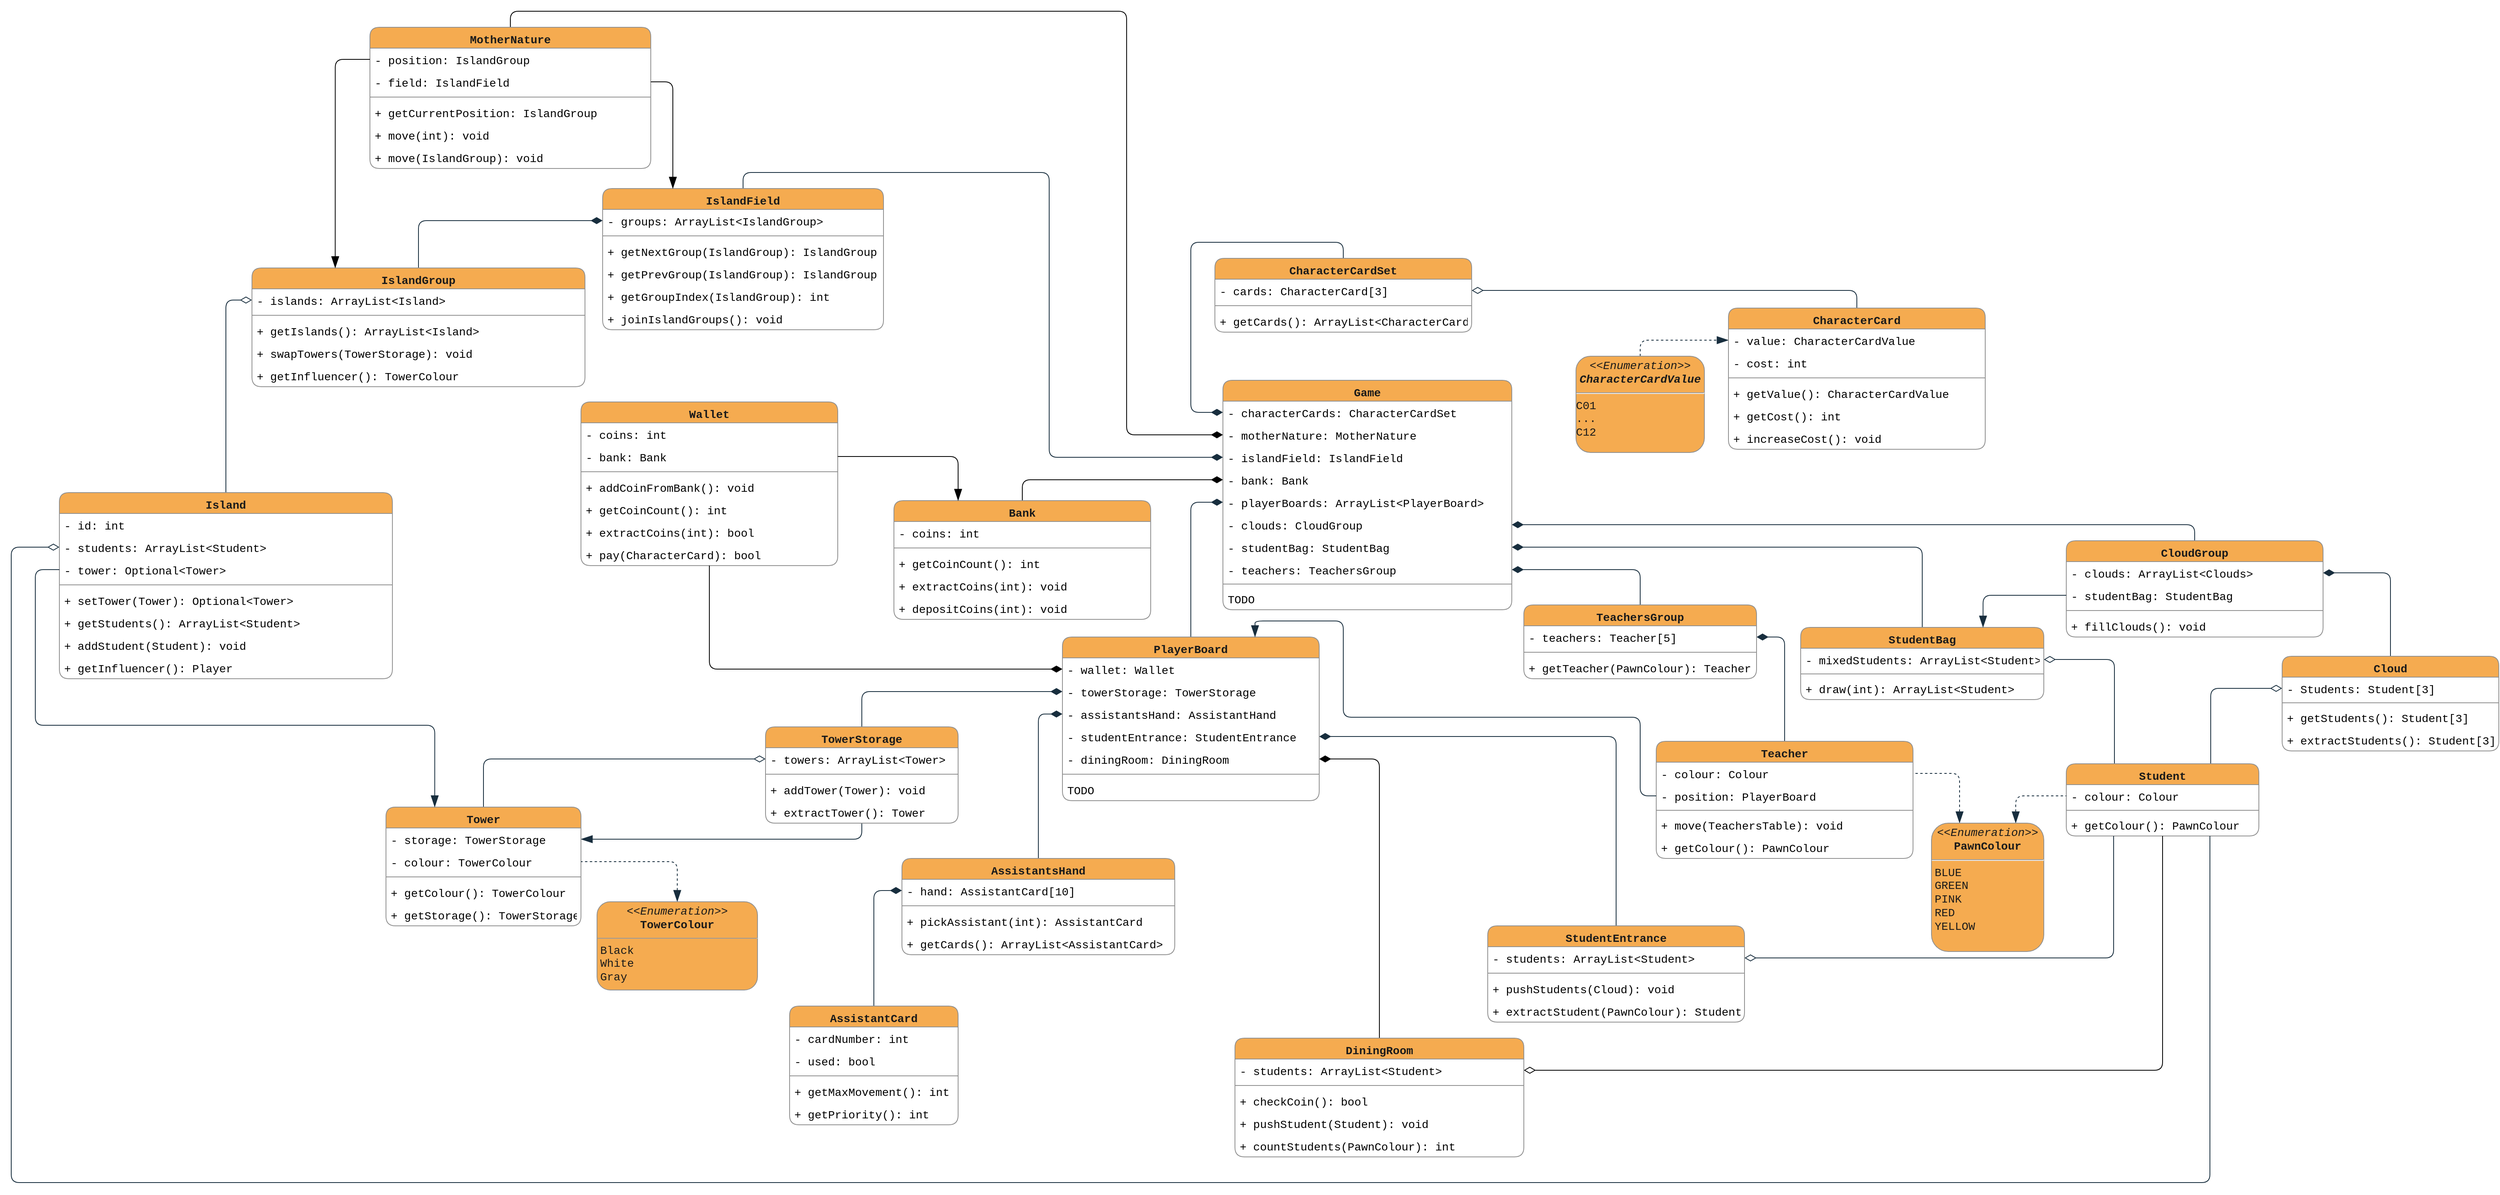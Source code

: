 <mxfile version="16.5.1" type="device" pages="2"><diagram id="iI0LFRy227VeGcdQm0r3" name="03-15 before revision"><mxGraphModel dx="2272" dy="1973" grid="1" gridSize="10" guides="1" tooltips="1" connect="1" arrows="1" fold="1" page="1" pageScale="1" pageWidth="850" pageHeight="1100" math="0" shadow="0"><root><mxCell id="2WegKH-HQAZf5EhHJaKo-0"/><mxCell id="2WegKH-HQAZf5EhHJaKo-1" parent="2WegKH-HQAZf5EhHJaKo-0"/><mxCell id="2WegKH-HQAZf5EhHJaKo-2" value="Game" style="swimlane;fontStyle=1;align=center;verticalAlign=top;childLayout=stackLayout;horizontal=1;startSize=26;horizontalStack=0;resizeParent=1;resizeParentMax=0;resizeLast=0;collapsible=1;marginBottom=0;rounded=1;fontFamily=Courier New;fontSize=14;fillColor=#F5AB50;strokeColor=#909090;fontColor=#1A1A1A;" vertex="1" parent="2WegKH-HQAZf5EhHJaKo-1"><mxGeometry x="1510" y="300" width="360" height="286" as="geometry"/></mxCell><mxCell id="2WegKH-HQAZf5EhHJaKo-3" value="- characterCards: CharacterCardSet&#10;" style="text;strokeColor=none;fillColor=none;align=left;verticalAlign=top;spacingLeft=4;spacingRight=4;overflow=hidden;rotatable=0;points=[[0,0.5],[1,0.5]];portConstraint=eastwest;rounded=1;fontFamily=Courier New;fontSize=14;" vertex="1" parent="2WegKH-HQAZf5EhHJaKo-2"><mxGeometry y="26" width="360" height="28" as="geometry"/></mxCell><mxCell id="2WegKH-HQAZf5EhHJaKo-4" value="- motherNature: MotherNature" style="text;strokeColor=none;fillColor=none;align=left;verticalAlign=top;spacingLeft=4;spacingRight=4;overflow=hidden;rotatable=0;points=[[0,0.5],[1,0.5]];portConstraint=eastwest;rounded=1;fontFamily=Courier New;fontSize=14;" vertex="1" parent="2WegKH-HQAZf5EhHJaKo-2"><mxGeometry y="54" width="360" height="28" as="geometry"/></mxCell><mxCell id="2WegKH-HQAZf5EhHJaKo-5" value="- islandField: IslandField" style="text;strokeColor=none;fillColor=none;align=left;verticalAlign=top;spacingLeft=4;spacingRight=4;overflow=hidden;rotatable=0;points=[[0,0.5],[1,0.5]];portConstraint=eastwest;rounded=1;fontFamily=Courier New;fontSize=14;" vertex="1" parent="2WegKH-HQAZf5EhHJaKo-2"><mxGeometry y="82" width="360" height="28" as="geometry"/></mxCell><mxCell id="2WegKH-HQAZf5EhHJaKo-6" value="- bank: Bank" style="text;strokeColor=none;fillColor=none;align=left;verticalAlign=top;spacingLeft=4;spacingRight=4;overflow=hidden;rotatable=0;points=[[0,0.5],[1,0.5]];portConstraint=eastwest;rounded=1;fontFamily=Courier New;fontSize=14;" vertex="1" parent="2WegKH-HQAZf5EhHJaKo-2"><mxGeometry y="110" width="360" height="28" as="geometry"/></mxCell><mxCell id="2WegKH-HQAZf5EhHJaKo-7" value="- playerBoards: ArrayList&lt;PlayerBoard&gt;" style="text;strokeColor=none;fillColor=none;align=left;verticalAlign=top;spacingLeft=4;spacingRight=4;overflow=hidden;rotatable=0;points=[[0,0.5],[1,0.5]];portConstraint=eastwest;rounded=1;fontFamily=Courier New;fontSize=14;" vertex="1" parent="2WegKH-HQAZf5EhHJaKo-2"><mxGeometry y="138" width="360" height="28" as="geometry"/></mxCell><mxCell id="2WegKH-HQAZf5EhHJaKo-8" value="- clouds: CloudGroup" style="text;align=left;verticalAlign=top;spacingLeft=4;spacingRight=4;overflow=hidden;rotatable=0;points=[[0,0.5],[1,0.5]];portConstraint=eastwest;rounded=1;fontFamily=Courier New;fontSize=14;" vertex="1" parent="2WegKH-HQAZf5EhHJaKo-2"><mxGeometry y="166" width="360" height="28" as="geometry"/></mxCell><mxCell id="2WegKH-HQAZf5EhHJaKo-9" value="- studentBag: StudentBag" style="text;strokeColor=none;fillColor=none;align=left;verticalAlign=top;spacingLeft=4;spacingRight=4;overflow=hidden;rotatable=0;points=[[0,0.5],[1,0.5]];portConstraint=eastwest;rounded=1;fontFamily=Courier New;fontSize=14;" vertex="1" parent="2WegKH-HQAZf5EhHJaKo-2"><mxGeometry y="194" width="360" height="28" as="geometry"/></mxCell><mxCell id="2WegKH-HQAZf5EhHJaKo-10" value="- teachers: TeachersGroup" style="text;strokeColor=none;fillColor=none;align=left;verticalAlign=top;spacingLeft=4;spacingRight=4;overflow=hidden;rotatable=0;points=[[0,0.5],[1,0.5]];portConstraint=eastwest;rounded=1;fontFamily=Courier New;fontSize=14;" vertex="1" parent="2WegKH-HQAZf5EhHJaKo-2"><mxGeometry y="222" width="360" height="28" as="geometry"/></mxCell><mxCell id="2WegKH-HQAZf5EhHJaKo-11" value="" style="line;strokeWidth=1;fillColor=none;align=left;verticalAlign=middle;spacingTop=-1;spacingLeft=3;spacingRight=3;rotatable=0;labelPosition=right;points=[];portConstraint=eastwest;rounded=1;fontFamily=Courier New;fontSize=14;labelBackgroundColor=#EEEEEE;strokeColor=#909090;fontColor=#1A1A1A;" vertex="1" parent="2WegKH-HQAZf5EhHJaKo-2"><mxGeometry y="250" width="360" height="8" as="geometry"/></mxCell><mxCell id="2WegKH-HQAZf5EhHJaKo-12" value="TODO" style="text;align=left;verticalAlign=top;spacingLeft=4;spacingRight=4;overflow=hidden;rotatable=0;points=[[0,0.5],[1,0.5]];portConstraint=eastwest;rounded=1;fontFamily=Courier New;fontSize=14;startSize=26;fillColor=none;" vertex="1" parent="2WegKH-HQAZf5EhHJaKo-2"><mxGeometry y="258" width="360" height="28" as="geometry"/></mxCell><mxCell id="2WegKH-HQAZf5EhHJaKo-13" style="edgeStyle=orthogonalEdgeStyle;rounded=1;jumpStyle=none;orthogonalLoop=1;jettySize=auto;html=1;exitX=0.5;exitY=0;exitDx=0;exitDy=0;entryX=1;entryY=0.5;entryDx=0;entryDy=0;endArrow=diamondThin;endFill=1;targetPerimeterSpacing=0;strokeWidth=1;endSize=12;fontFamily=Courier New;fontSize=14;labelBackgroundColor=#EEEEEE;strokeColor=#182E3E;fontColor=#1A1A1A;" edge="1" parent="2WegKH-HQAZf5EhHJaKo-1" source="2WegKH-HQAZf5EhHJaKo-14" target="2WegKH-HQAZf5EhHJaKo-9"><mxGeometry relative="1" as="geometry"/></mxCell><mxCell id="2WegKH-HQAZf5EhHJaKo-14" value="StudentBag" style="swimlane;fontStyle=1;align=center;verticalAlign=top;childLayout=stackLayout;horizontal=1;startSize=26;horizontalStack=0;resizeParent=1;resizeParentMax=0;resizeLast=0;collapsible=1;marginBottom=0;rounded=1;fontFamily=Courier New;fontSize=14;fillColor=#F5AB50;strokeColor=#909090;fontColor=#1A1A1A;" vertex="1" parent="2WegKH-HQAZf5EhHJaKo-1"><mxGeometry x="2230" y="608" width="303" height="90" as="geometry"><mxRectangle x="950" y="346" width="110" height="26" as="alternateBounds"/></mxGeometry></mxCell><mxCell id="2WegKH-HQAZf5EhHJaKo-15" value="- mixedStudents: ArrayList&lt;Student&gt;" style="text;strokeColor=none;fillColor=none;align=left;verticalAlign=top;spacingLeft=4;spacingRight=4;overflow=hidden;rotatable=0;points=[[0,0.5],[1,0.5]];portConstraint=eastwest;rounded=1;fontFamily=Courier New;fontSize=14;" vertex="1" parent="2WegKH-HQAZf5EhHJaKo-14"><mxGeometry y="26" width="303" height="28" as="geometry"/></mxCell><mxCell id="2WegKH-HQAZf5EhHJaKo-16" value="" style="line;strokeWidth=1;fillColor=none;align=left;verticalAlign=middle;spacingTop=-1;spacingLeft=3;spacingRight=3;rotatable=0;labelPosition=right;points=[];portConstraint=eastwest;rounded=1;fontFamily=Courier New;fontSize=14;labelBackgroundColor=#EEEEEE;strokeColor=#909090;fontColor=#1A1A1A;" vertex="1" parent="2WegKH-HQAZf5EhHJaKo-14"><mxGeometry y="54" width="303" height="8" as="geometry"/></mxCell><mxCell id="2WegKH-HQAZf5EhHJaKo-17" value="+ draw(int): ArrayList&lt;Student&gt;" style="text;strokeColor=none;fillColor=none;align=left;verticalAlign=top;spacingLeft=4;spacingRight=4;overflow=hidden;rotatable=0;points=[[0,0.5],[1,0.5]];portConstraint=eastwest;rounded=1;fontFamily=Courier New;fontSize=14;" vertex="1" parent="2WegKH-HQAZf5EhHJaKo-14"><mxGeometry y="62" width="303" height="28" as="geometry"/></mxCell><mxCell id="2WegKH-HQAZf5EhHJaKo-18" style="edgeStyle=orthogonalEdgeStyle;rounded=1;orthogonalLoop=1;jettySize=auto;html=1;exitX=0.5;exitY=0;exitDx=0;exitDy=0;entryX=0;entryY=0.5;entryDx=0;entryDy=0;endArrow=diamondThin;endFill=1;targetPerimeterSpacing=0;jumpStyle=none;strokeWidth=1;startSize=6;endSize=12;fontFamily=Courier New;fontSize=14;labelBackgroundColor=#EEEEEE;strokeColor=#182E3E;fontColor=#1A1A1A;" edge="1" parent="2WegKH-HQAZf5EhHJaKo-1" source="2WegKH-HQAZf5EhHJaKo-19" target="2WegKH-HQAZf5EhHJaKo-7"><mxGeometry relative="1" as="geometry"/></mxCell><mxCell id="2WegKH-HQAZf5EhHJaKo-19" value="PlayerBoard" style="swimlane;fontStyle=1;align=center;verticalAlign=top;childLayout=stackLayout;horizontal=1;startSize=26;horizontalStack=0;resizeParent=1;resizeParentMax=0;resizeLast=0;collapsible=1;marginBottom=0;rounded=1;fontFamily=Courier New;fontSize=14;fillColor=#F5AB50;strokeColor=#909090;fontColor=#1A1A1A;" vertex="1" parent="2WegKH-HQAZf5EhHJaKo-1"><mxGeometry x="1310" y="620" width="320" height="204" as="geometry"/></mxCell><mxCell id="2WegKH-HQAZf5EhHJaKo-20" value="- wallet: Wallet" style="text;align=left;verticalAlign=top;spacingLeft=4;spacingRight=4;overflow=hidden;rotatable=0;points=[[0,0.5],[1,0.5]];portConstraint=eastwest;rounded=1;fontFamily=Courier New;fontSize=14;" vertex="1" parent="2WegKH-HQAZf5EhHJaKo-19"><mxGeometry y="26" width="320" height="28" as="geometry"/></mxCell><mxCell id="2WegKH-HQAZf5EhHJaKo-21" value="- towerStorage: TowerStorage" style="text;align=left;verticalAlign=top;spacingLeft=4;spacingRight=4;overflow=hidden;rotatable=0;points=[[0,0.5],[1,0.5]];portConstraint=eastwest;rounded=1;fontFamily=Courier New;fontSize=14;" vertex="1" parent="2WegKH-HQAZf5EhHJaKo-19"><mxGeometry y="54" width="320" height="28" as="geometry"/></mxCell><mxCell id="2WegKH-HQAZf5EhHJaKo-22" value="- assistantsHand: AssistantHand" style="text;align=left;verticalAlign=top;spacingLeft=4;spacingRight=4;overflow=hidden;rotatable=0;points=[[0,0.5],[1,0.5]];portConstraint=eastwest;rounded=1;fontFamily=Courier New;fontSize=14;" vertex="1" parent="2WegKH-HQAZf5EhHJaKo-19"><mxGeometry y="82" width="320" height="28" as="geometry"/></mxCell><mxCell id="2WegKH-HQAZf5EhHJaKo-23" value="- studentEntrance: StudentEntrance" style="text;align=left;verticalAlign=top;spacingLeft=4;spacingRight=4;overflow=hidden;rotatable=0;points=[[0,0.5],[1,0.5]];portConstraint=eastwest;rounded=1;fontFamily=Courier New;fontSize=14;" vertex="1" parent="2WegKH-HQAZf5EhHJaKo-19"><mxGeometry y="110" width="320" height="28" as="geometry"/></mxCell><mxCell id="2WegKH-HQAZf5EhHJaKo-24" value="- diningRoom: DiningRoom" style="text;align=left;verticalAlign=top;spacingLeft=4;spacingRight=4;overflow=hidden;rotatable=0;points=[[0,0.5],[1,0.5]];portConstraint=eastwest;rounded=1;fontFamily=Courier New;fontSize=14;" vertex="1" parent="2WegKH-HQAZf5EhHJaKo-19"><mxGeometry y="138" width="320" height="28" as="geometry"/></mxCell><mxCell id="2WegKH-HQAZf5EhHJaKo-25" value="" style="line;strokeWidth=1;rotatable=0;dashed=0;labelPosition=right;align=left;verticalAlign=middle;spacingTop=0;spacingLeft=6;points=[];portConstraint=eastwest;rounded=1;fontFamily=Courier New;fontSize=14;labelBackgroundColor=#EEEEEE;fillColor=#F5AB50;strokeColor=#909090;fontColor=#1A1A1A;" vertex="1" parent="2WegKH-HQAZf5EhHJaKo-19"><mxGeometry y="166" width="320" height="10" as="geometry"/></mxCell><mxCell id="2WegKH-HQAZf5EhHJaKo-26" value="TODO" style="text;strokeColor=none;fillColor=none;align=left;verticalAlign=top;spacingLeft=4;spacingRight=4;overflow=hidden;rotatable=0;points=[[0,0.5],[1,0.5]];portConstraint=eastwest;rounded=1;fontFamily=Courier New;fontSize=14;" vertex="1" parent="2WegKH-HQAZf5EhHJaKo-19"><mxGeometry y="176" width="320" height="28" as="geometry"/></mxCell><mxCell id="2WegKH-HQAZf5EhHJaKo-27" style="edgeStyle=orthogonalEdgeStyle;rounded=1;orthogonalLoop=1;jettySize=auto;html=1;exitX=0.5;exitY=0;exitDx=0;exitDy=0;entryX=1;entryY=0.5;entryDx=0;entryDy=0;endArrow=diamondThin;endFill=1;endSize=12;labelBackgroundColor=#EEEEEE;strokeColor=#182E3E;fontColor=#1A1A1A;" edge="1" parent="2WegKH-HQAZf5EhHJaKo-1" source="2WegKH-HQAZf5EhHJaKo-28" target="2WegKH-HQAZf5EhHJaKo-85"><mxGeometry relative="1" as="geometry"/></mxCell><mxCell id="2WegKH-HQAZf5EhHJaKo-28" value="Cloud" style="swimlane;fontStyle=1;align=center;verticalAlign=top;childLayout=stackLayout;horizontal=1;startSize=26;horizontalStack=0;resizeParent=1;resizeParentMax=0;resizeLast=0;collapsible=1;marginBottom=0;rounded=1;fontFamily=Courier New;fontSize=14;fillColor=#F5AB50;strokeColor=#909090;fontColor=#1A1A1A;" vertex="1" parent="2WegKH-HQAZf5EhHJaKo-1"><mxGeometry x="2830" y="644" width="270" height="118" as="geometry"/></mxCell><mxCell id="2WegKH-HQAZf5EhHJaKo-29" value="- Students: Student[3]" style="text;align=left;verticalAlign=top;spacingLeft=4;spacingRight=4;overflow=hidden;rotatable=0;points=[[0,0.5],[1,0.5]];portConstraint=eastwest;rounded=1;fontFamily=Courier New;fontSize=14;" vertex="1" parent="2WegKH-HQAZf5EhHJaKo-28"><mxGeometry y="26" width="270" height="28" as="geometry"/></mxCell><mxCell id="2WegKH-HQAZf5EhHJaKo-30" value="" style="line;strokeWidth=1;align=left;verticalAlign=middle;spacingTop=-1;spacingLeft=3;spacingRight=3;rotatable=0;labelPosition=right;points=[];portConstraint=eastwest;rounded=1;fontFamily=Courier New;fontSize=14;labelBackgroundColor=#EEEEEE;fillColor=#F5AB50;strokeColor=#909090;fontColor=#1A1A1A;" vertex="1" parent="2WegKH-HQAZf5EhHJaKo-28"><mxGeometry y="54" width="270" height="8" as="geometry"/></mxCell><mxCell id="2WegKH-HQAZf5EhHJaKo-31" value="+ getStudents(): Student[3]" style="text;align=left;verticalAlign=top;spacingLeft=4;spacingRight=4;overflow=hidden;rotatable=0;points=[[0,0.5],[1,0.5]];portConstraint=eastwest;rounded=1;fontFamily=Courier New;fontSize=14;" vertex="1" parent="2WegKH-HQAZf5EhHJaKo-28"><mxGeometry y="62" width="270" height="28" as="geometry"/></mxCell><mxCell id="2WegKH-HQAZf5EhHJaKo-32" value="+ extractStudents(): Student[3]" style="text;strokeColor=none;fillColor=none;align=left;verticalAlign=top;spacingLeft=4;spacingRight=4;overflow=hidden;rotatable=0;points=[[0,0.5],[1,0.5]];portConstraint=eastwest;rounded=1;fontFamily=Courier New;fontSize=14;" vertex="1" parent="2WegKH-HQAZf5EhHJaKo-28"><mxGeometry y="90" width="270" height="28" as="geometry"/></mxCell><mxCell id="2WegKH-HQAZf5EhHJaKo-33" style="edgeStyle=orthogonalEdgeStyle;rounded=1;orthogonalLoop=1;jettySize=auto;html=1;entryX=0;entryY=0.5;entryDx=0;entryDy=0;fontFamily=Courier New;endSize=12;endArrow=diamondThin;endFill=0;fontSize=14;labelBackgroundColor=#EEEEEE;strokeColor=#182E3E;fontColor=#1A1A1A;exitX=0.75;exitY=0;exitDx=0;exitDy=0;" edge="1" parent="2WegKH-HQAZf5EhHJaKo-1" source="2WegKH-HQAZf5EhHJaKo-35" target="2WegKH-HQAZf5EhHJaKo-29"><mxGeometry relative="1" as="geometry"><mxPoint x="2740" y="720" as="sourcePoint"/><Array as="points"><mxPoint x="2741" y="684"/></Array></mxGeometry></mxCell><mxCell id="2WegKH-HQAZf5EhHJaKo-34" style="edgeStyle=orthogonalEdgeStyle;rounded=1;orthogonalLoop=1;jettySize=auto;html=1;exitX=0.25;exitY=0;exitDx=0;exitDy=0;fontFamily=Courier New;endArrow=diamondThin;endFill=0;endSize=12;fontSize=14;labelBackgroundColor=#EEEEEE;strokeColor=#182E3E;fontColor=#1A1A1A;entryX=1;entryY=0.5;entryDx=0;entryDy=0;" edge="1" parent="2WegKH-HQAZf5EhHJaKo-1" source="2WegKH-HQAZf5EhHJaKo-35" target="2WegKH-HQAZf5EhHJaKo-15"><mxGeometry relative="1" as="geometry"><mxPoint x="2610" y="680" as="targetPoint"/><Array as="points"><mxPoint x="2621" y="648"/></Array></mxGeometry></mxCell><mxCell id="2WegKH-HQAZf5EhHJaKo-35" value="Student" style="swimlane;fontStyle=1;align=center;verticalAlign=top;childLayout=stackLayout;horizontal=1;startSize=26;horizontalStack=0;resizeParent=1;resizeParentMax=0;resizeLast=0;collapsible=1;marginBottom=0;rounded=1;fontFamily=Courier New;fontSize=14;fillColor=#F5AB50;strokeColor=#909090;fontColor=#1A1A1A;" vertex="1" parent="2WegKH-HQAZf5EhHJaKo-1"><mxGeometry x="2561" y="778" width="240" height="90" as="geometry"/></mxCell><mxCell id="2WegKH-HQAZf5EhHJaKo-36" value="- colour: Colour" style="text;align=left;verticalAlign=top;spacingLeft=4;spacingRight=4;overflow=hidden;rotatable=0;points=[[0,0.5],[1,0.5]];portConstraint=eastwest;rounded=1;fontFamily=Courier New;fontSize=14;" vertex="1" parent="2WegKH-HQAZf5EhHJaKo-35"><mxGeometry y="26" width="240" height="28" as="geometry"/></mxCell><mxCell id="2WegKH-HQAZf5EhHJaKo-37" value="" style="line;strokeWidth=1;align=left;verticalAlign=middle;spacingTop=-1;spacingLeft=3;spacingRight=3;rotatable=0;labelPosition=right;points=[];portConstraint=eastwest;rounded=1;fontFamily=Courier New;fontSize=14;labelBackgroundColor=#EEEEEE;fillColor=#F5AB50;strokeColor=#909090;fontColor=#1A1A1A;" vertex="1" parent="2WegKH-HQAZf5EhHJaKo-35"><mxGeometry y="54" width="240" height="8" as="geometry"/></mxCell><mxCell id="2WegKH-HQAZf5EhHJaKo-38" value="+ getColour(): PawnColour" style="text;align=left;verticalAlign=top;spacingLeft=4;spacingRight=4;overflow=hidden;rotatable=0;points=[[0,0.5],[1,0.5]];portConstraint=eastwest;rounded=1;fontFamily=Courier New;fontSize=14;" vertex="1" parent="2WegKH-HQAZf5EhHJaKo-35"><mxGeometry y="62" width="240" height="28" as="geometry"/></mxCell><mxCell id="2WegKH-HQAZf5EhHJaKo-39" style="edgeStyle=orthogonalEdgeStyle;rounded=1;orthogonalLoop=1;jettySize=auto;html=1;exitX=0.75;exitY=0;exitDx=0;exitDy=0;entryX=0;entryY=0.5;entryDx=0;entryDy=0;fontFamily=Courier New;fontSize=14;endArrow=none;endFill=0;startSize=12;endSize=12;dashed=1;labelBackgroundColor=#EEEEEE;strokeColor=#182E3E;fontColor=#1A1A1A;startArrow=blockThin;startFill=1;" edge="1" parent="2WegKH-HQAZf5EhHJaKo-1" source="2WegKH-HQAZf5EhHJaKo-41" target="2WegKH-HQAZf5EhHJaKo-36"><mxGeometry relative="1" as="geometry"/></mxCell><mxCell id="2WegKH-HQAZf5EhHJaKo-40" style="edgeStyle=orthogonalEdgeStyle;rounded=1;orthogonalLoop=1;jettySize=auto;html=1;exitX=0.25;exitY=0;exitDx=0;exitDy=0;fontFamily=Courier New;fontSize=14;endArrow=none;endFill=0;startSize=12;endSize=12;dashed=1;labelBackgroundColor=#EEEEEE;strokeColor=#182E3E;fontColor=#1A1A1A;startArrow=blockThin;startFill=1;" edge="1" parent="2WegKH-HQAZf5EhHJaKo-1" source="2WegKH-HQAZf5EhHJaKo-41" target="2WegKH-HQAZf5EhHJaKo-44"><mxGeometry relative="1" as="geometry"/></mxCell><mxCell id="2WegKH-HQAZf5EhHJaKo-41" value="&lt;p style=&quot;margin: 4px 0px 0px ; text-align: center ; font-size: 14px&quot;&gt;&lt;i style=&quot;font-size: 14px&quot;&gt;&amp;lt;&amp;lt;Enumeration&amp;gt;&amp;gt;&lt;/i&gt;&lt;br style=&quot;font-size: 14px&quot;&gt;&lt;b style=&quot;font-size: 14px&quot;&gt;PawnColour&lt;/b&gt;&lt;/p&gt;&lt;hr style=&quot;font-size: 14px&quot;&gt;&lt;p style=&quot;margin: 0px 0px 0px 4px ; font-size: 14px&quot;&gt;BLUE&lt;/p&gt;&lt;p style=&quot;margin: 0px 0px 0px 4px ; font-size: 14px&quot;&gt;GREEN&lt;/p&gt;&lt;p style=&quot;margin: 0px 0px 0px 4px ; font-size: 14px&quot;&gt;PINK&lt;/p&gt;&lt;p style=&quot;margin: 0px 0px 0px 4px ; font-size: 14px&quot;&gt;RED&lt;/p&gt;&lt;p style=&quot;margin: 0px 0px 0px 4px ; font-size: 14px&quot;&gt;YELLOW&lt;br style=&quot;font-size: 14px&quot;&gt;&lt;/p&gt;" style="verticalAlign=top;align=left;overflow=fill;fontSize=14;fontFamily=Courier New;html=1;rounded=1;fillColor=#F5AB50;strokeColor=#909090;fontColor=#1A1A1A;" vertex="1" parent="2WegKH-HQAZf5EhHJaKo-1"><mxGeometry x="2393" y="852" width="140" height="160" as="geometry"/></mxCell><mxCell id="2WegKH-HQAZf5EhHJaKo-42" style="edgeStyle=orthogonalEdgeStyle;rounded=1;orthogonalLoop=1;jettySize=auto;html=1;exitX=0.5;exitY=0;exitDx=0;exitDy=0;entryX=1;entryY=0.5;entryDx=0;entryDy=0;endArrow=diamondThin;endFill=1;endSize=12;labelBackgroundColor=#EEEEEE;strokeColor=#182E3E;fontColor=#1A1A1A;" edge="1" parent="2WegKH-HQAZf5EhHJaKo-1" source="2WegKH-HQAZf5EhHJaKo-43" target="2WegKH-HQAZf5EhHJaKo-80"><mxGeometry relative="1" as="geometry"/></mxCell><mxCell id="2WegKH-HQAZf5EhHJaKo-43" value="Teacher" style="swimlane;fontStyle=1;align=center;verticalAlign=top;childLayout=stackLayout;horizontal=1;startSize=26;horizontalStack=0;resizeParent=1;resizeParentMax=0;resizeLast=0;collapsible=1;marginBottom=0;rounded=1;fontFamily=Courier New;fontSize=14;fillColor=#F5AB50;strokeColor=#909090;fontColor=#1A1A1A;" vertex="1" parent="2WegKH-HQAZf5EhHJaKo-1"><mxGeometry x="2050" y="750" width="320" height="146" as="geometry"/></mxCell><mxCell id="2WegKH-HQAZf5EhHJaKo-44" value="- colour: Colour" style="text;align=left;verticalAlign=top;spacingLeft=4;spacingRight=4;overflow=hidden;rotatable=0;points=[[0,0.5],[1,0.5]];portConstraint=eastwest;rounded=1;fontFamily=Courier New;fontSize=14;" vertex="1" parent="2WegKH-HQAZf5EhHJaKo-43"><mxGeometry y="26" width="320" height="28" as="geometry"/></mxCell><mxCell id="2WegKH-HQAZf5EhHJaKo-45" value="- position: PlayerBoard" style="text;align=left;verticalAlign=top;spacingLeft=4;spacingRight=4;overflow=hidden;rotatable=0;points=[[0,0.5],[1,0.5]];portConstraint=eastwest;rounded=1;fontFamily=Courier New;fontSize=14;" vertex="1" parent="2WegKH-HQAZf5EhHJaKo-43"><mxGeometry y="54" width="320" height="28" as="geometry"/></mxCell><mxCell id="2WegKH-HQAZf5EhHJaKo-46" value="" style="line;strokeWidth=1;align=left;verticalAlign=middle;spacingTop=-1;spacingLeft=3;spacingRight=3;rotatable=0;labelPosition=right;points=[];portConstraint=eastwest;rounded=1;fontFamily=Courier New;fontSize=14;labelBackgroundColor=#EEEEEE;fillColor=#F5AB50;strokeColor=#909090;fontColor=#1A1A1A;" vertex="1" parent="2WegKH-HQAZf5EhHJaKo-43"><mxGeometry y="82" width="320" height="8" as="geometry"/></mxCell><mxCell id="2WegKH-HQAZf5EhHJaKo-47" value="+ move(TeachersTable): void" style="text;align=left;verticalAlign=top;spacingLeft=4;spacingRight=4;overflow=hidden;rotatable=0;points=[[0,0.5],[1,0.5]];portConstraint=eastwest;rounded=1;fontFamily=Courier New;fontSize=14;" vertex="1" parent="2WegKH-HQAZf5EhHJaKo-43"><mxGeometry y="90" width="320" height="28" as="geometry"/></mxCell><mxCell id="2WegKH-HQAZf5EhHJaKo-48" value="+ getColour(): PawnColour" style="text;align=left;verticalAlign=top;spacingLeft=4;spacingRight=4;overflow=hidden;rotatable=0;points=[[0,0.5],[1,0.5]];portConstraint=eastwest;rounded=1;fontFamily=Courier New;fontSize=14;" vertex="1" parent="2WegKH-HQAZf5EhHJaKo-43"><mxGeometry y="118" width="320" height="28" as="geometry"/></mxCell><mxCell id="2WegKH-HQAZf5EhHJaKo-49" style="edgeStyle=orthogonalEdgeStyle;rounded=1;orthogonalLoop=1;jettySize=auto;html=1;exitX=0.5;exitY=0;exitDx=0;exitDy=0;fontFamily=Courier New;fontSize=14;startSize=6;endArrow=diamondThin;endFill=1;endSize=12;labelBackgroundColor=#EEEEEE;strokeColor=#182E3E;fontColor=#1A1A1A;" edge="1" parent="2WegKH-HQAZf5EhHJaKo-1" source="2WegKH-HQAZf5EhHJaKo-50" target="2WegKH-HQAZf5EhHJaKo-22"><mxGeometry relative="1" as="geometry"/></mxCell><mxCell id="2WegKH-HQAZf5EhHJaKo-50" value="AssistantsHand" style="swimlane;fontStyle=1;align=center;verticalAlign=top;childLayout=stackLayout;horizontal=1;startSize=26;horizontalStack=0;resizeParent=1;resizeParentMax=0;resizeLast=0;collapsible=1;marginBottom=0;rounded=1;fontFamily=Courier New;fontSize=14;fillColor=#F5AB50;strokeColor=#909090;fontColor=#1A1A1A;" vertex="1" parent="2WegKH-HQAZf5EhHJaKo-1"><mxGeometry x="1110" y="896" width="340" height="120" as="geometry"/></mxCell><mxCell id="2WegKH-HQAZf5EhHJaKo-51" value="- hand: AssistantCard[10]" style="text;align=left;verticalAlign=top;spacingLeft=4;spacingRight=4;overflow=hidden;rotatable=0;points=[[0,0.5],[1,0.5]];portConstraint=eastwest;rounded=1;fontFamily=Courier New;fontSize=14;startSize=26;fillColor=none;" vertex="1" parent="2WegKH-HQAZf5EhHJaKo-50"><mxGeometry y="26" width="340" height="28" as="geometry"/></mxCell><mxCell id="2WegKH-HQAZf5EhHJaKo-52" value="" style="line;strokeWidth=1;rotatable=0;dashed=0;labelPosition=right;align=left;verticalAlign=middle;spacingTop=0;spacingLeft=6;points=[];portConstraint=eastwest;rounded=1;fontFamily=Courier New;fontSize=14;startSize=26;labelBackgroundColor=#EEEEEE;fillColor=#F5AB50;strokeColor=#909090;fontColor=#1A1A1A;" vertex="1" parent="2WegKH-HQAZf5EhHJaKo-50"><mxGeometry y="54" width="340" height="10" as="geometry"/></mxCell><mxCell id="2WegKH-HQAZf5EhHJaKo-53" value="+ pickAssistant(int): AssistantCard" style="text;strokeColor=none;fillColor=none;align=left;verticalAlign=top;spacingLeft=4;spacingRight=4;overflow=hidden;rotatable=0;points=[[0,0.5],[1,0.5]];portConstraint=eastwest;rounded=1;fontFamily=Courier New;fontSize=14;startSize=26;" vertex="1" parent="2WegKH-HQAZf5EhHJaKo-50"><mxGeometry y="64" width="340" height="28" as="geometry"/></mxCell><mxCell id="2WegKH-HQAZf5EhHJaKo-54" value="+ getCards(): ArrayList&lt;AssistantCard&gt;" style="text;align=left;verticalAlign=top;spacingLeft=4;spacingRight=4;overflow=hidden;rotatable=0;points=[[0,0.5],[1,0.5]];portConstraint=eastwest;rounded=1;fontFamily=Courier New;fontSize=14;startSize=26;fillColor=none;" vertex="1" parent="2WegKH-HQAZf5EhHJaKo-50"><mxGeometry y="92" width="340" height="28" as="geometry"/></mxCell><mxCell id="2WegKH-HQAZf5EhHJaKo-55" style="edgeStyle=orthogonalEdgeStyle;rounded=1;orthogonalLoop=1;jettySize=auto;html=1;exitX=0.5;exitY=0;exitDx=0;exitDy=0;entryX=0;entryY=0.5;entryDx=0;entryDy=0;fontFamily=Courier New;fontSize=14;endArrow=diamondThin;endFill=1;startSize=6;endSize=12;labelBackgroundColor=#EEEEEE;strokeColor=#182E3E;fontColor=#1A1A1A;" edge="1" parent="2WegKH-HQAZf5EhHJaKo-1" source="2WegKH-HQAZf5EhHJaKo-56" target="2WegKH-HQAZf5EhHJaKo-51"><mxGeometry relative="1" as="geometry"/></mxCell><mxCell id="2WegKH-HQAZf5EhHJaKo-56" value="AssistantCard" style="swimlane;fontStyle=1;align=center;verticalAlign=top;childLayout=stackLayout;horizontal=1;startSize=26;horizontalStack=0;resizeParent=1;resizeParentMax=0;resizeLast=0;collapsible=1;marginBottom=0;rounded=1;fontFamily=Courier New;fontSize=14;fillColor=#F5AB50;strokeColor=#909090;fontColor=#1A1A1A;" vertex="1" parent="2WegKH-HQAZf5EhHJaKo-1"><mxGeometry x="970" y="1080" width="210" height="148" as="geometry"/></mxCell><mxCell id="2WegKH-HQAZf5EhHJaKo-57" value="- cardNumber: int" style="text;align=left;verticalAlign=top;spacingLeft=4;spacingRight=4;overflow=hidden;rotatable=0;points=[[0,0.5],[1,0.5]];portConstraint=eastwest;rounded=1;fontFamily=Courier New;fontSize=14;startSize=26;fillColor=none;" vertex="1" parent="2WegKH-HQAZf5EhHJaKo-56"><mxGeometry y="26" width="210" height="28" as="geometry"/></mxCell><mxCell id="2WegKH-HQAZf5EhHJaKo-58" value="- used: bool" style="text;align=left;verticalAlign=top;spacingLeft=4;spacingRight=4;overflow=hidden;rotatable=0;points=[[0,0.5],[1,0.5]];portConstraint=eastwest;rounded=1;fontFamily=Courier New;fontSize=14;startSize=26;fillColor=none;" vertex="1" parent="2WegKH-HQAZf5EhHJaKo-56"><mxGeometry y="54" width="210" height="28" as="geometry"/></mxCell><mxCell id="2WegKH-HQAZf5EhHJaKo-59" value="" style="line;strokeWidth=1;rotatable=0;dashed=0;labelPosition=right;align=left;verticalAlign=middle;spacingTop=0;spacingLeft=6;points=[];portConstraint=eastwest;rounded=1;fontFamily=Courier New;fontSize=14;startSize=26;labelBackgroundColor=#EEEEEE;fillColor=#F5AB50;strokeColor=#909090;fontColor=#1A1A1A;" vertex="1" parent="2WegKH-HQAZf5EhHJaKo-56"><mxGeometry y="82" width="210" height="10" as="geometry"/></mxCell><mxCell id="2WegKH-HQAZf5EhHJaKo-60" value="+ getMaxMovement(): int" style="text;strokeColor=none;fillColor=none;align=left;verticalAlign=top;spacingLeft=4;spacingRight=4;overflow=hidden;rotatable=0;points=[[0,0.5],[1,0.5]];portConstraint=eastwest;rounded=1;fontFamily=Courier New;fontSize=14;startSize=26;" vertex="1" parent="2WegKH-HQAZf5EhHJaKo-56"><mxGeometry y="92" width="210" height="28" as="geometry"/></mxCell><mxCell id="2WegKH-HQAZf5EhHJaKo-61" value="+ getPriority(): int" style="text;align=left;verticalAlign=top;spacingLeft=4;spacingRight=4;overflow=hidden;rotatable=0;points=[[0,0.5],[1,0.5]];portConstraint=eastwest;rounded=1;fontFamily=Courier New;fontSize=14;startSize=26;fillColor=none;" vertex="1" parent="2WegKH-HQAZf5EhHJaKo-56"><mxGeometry y="120" width="210" height="28" as="geometry"/></mxCell><mxCell id="2WegKH-HQAZf5EhHJaKo-62" style="edgeStyle=orthogonalEdgeStyle;rounded=1;orthogonalLoop=1;jettySize=auto;html=1;exitX=0.5;exitY=0;exitDx=0;exitDy=0;entryX=0;entryY=0.5;entryDx=0;entryDy=0;endArrow=diamondThin;endFill=1;endSize=12;labelBackgroundColor=#EEEEEE;strokeColor=#182E3E;fontColor=#1A1A1A;" edge="1" parent="2WegKH-HQAZf5EhHJaKo-1" source="2WegKH-HQAZf5EhHJaKo-64" target="2WegKH-HQAZf5EhHJaKo-21"><mxGeometry relative="1" as="geometry"/></mxCell><mxCell id="2WegKH-HQAZf5EhHJaKo-63" style="edgeStyle=orthogonalEdgeStyle;curved=0;rounded=1;orthogonalLoop=1;jettySize=auto;html=1;exitX=0.5;exitY=1;exitDx=0;exitDy=0;endArrow=blockThin;endFill=1;endSize=12;labelBackgroundColor=#EEEEEE;strokeColor=#182E3E;fontColor=#1A1A1A;" edge="1" parent="2WegKH-HQAZf5EhHJaKo-1" source="2WegKH-HQAZf5EhHJaKo-64" target="2WegKH-HQAZf5EhHJaKo-71"><mxGeometry relative="1" as="geometry"/></mxCell><mxCell id="2WegKH-HQAZf5EhHJaKo-64" value="TowerStorage" style="swimlane;fontStyle=1;align=center;verticalAlign=top;childLayout=stackLayout;horizontal=1;startSize=26;horizontalStack=0;resizeParent=1;resizeParentMax=0;resizeLast=0;collapsible=1;marginBottom=0;rounded=1;fontFamily=Courier New;fontSize=14;fillColor=#F5AB50;strokeColor=#909090;fontColor=#1A1A1A;" vertex="1" parent="2WegKH-HQAZf5EhHJaKo-1"><mxGeometry x="940" y="732" width="240" height="120" as="geometry"/></mxCell><mxCell id="2WegKH-HQAZf5EhHJaKo-65" value="- towers: ArrayList&lt;Tower&gt;" style="text;align=left;verticalAlign=top;spacingLeft=4;spacingRight=4;overflow=hidden;rotatable=0;points=[[0,0.5],[1,0.5]];portConstraint=eastwest;rounded=1;fontFamily=Courier New;fontSize=14;startSize=26;fillColor=none;" vertex="1" parent="2WegKH-HQAZf5EhHJaKo-64"><mxGeometry y="26" width="240" height="28" as="geometry"/></mxCell><mxCell id="2WegKH-HQAZf5EhHJaKo-66" value="" style="line;strokeWidth=1;rotatable=0;dashed=0;labelPosition=right;align=left;verticalAlign=middle;spacingTop=0;spacingLeft=6;points=[];portConstraint=eastwest;rounded=1;fontFamily=Courier New;fontSize=14;startSize=26;labelBackgroundColor=#EEEEEE;fillColor=#F5AB50;strokeColor=#909090;fontColor=#1A1A1A;" vertex="1" parent="2WegKH-HQAZf5EhHJaKo-64"><mxGeometry y="54" width="240" height="10" as="geometry"/></mxCell><mxCell id="2WegKH-HQAZf5EhHJaKo-67" value="+ addTower(Tower): void" style="text;strokeColor=none;fillColor=none;align=left;verticalAlign=top;spacingLeft=4;spacingRight=4;overflow=hidden;rotatable=0;points=[[0,0.5],[1,0.5]];portConstraint=eastwest;rounded=1;fontFamily=Courier New;fontSize=14;startSize=26;" vertex="1" parent="2WegKH-HQAZf5EhHJaKo-64"><mxGeometry y="64" width="240" height="28" as="geometry"/></mxCell><mxCell id="2WegKH-HQAZf5EhHJaKo-68" value="+ extractTower(): Tower" style="text;align=left;verticalAlign=top;spacingLeft=4;spacingRight=4;overflow=hidden;rotatable=0;points=[[0,0.5],[1,0.5]];portConstraint=eastwest;rounded=1;fontFamily=Courier New;fontSize=14;startSize=26;fillColor=none;" vertex="1" parent="2WegKH-HQAZf5EhHJaKo-64"><mxGeometry y="92" width="240" height="28" as="geometry"/></mxCell><mxCell id="2WegKH-HQAZf5EhHJaKo-69" style="edgeStyle=orthogonalEdgeStyle;rounded=1;orthogonalLoop=1;jettySize=auto;html=1;exitX=0.5;exitY=0;exitDx=0;exitDy=0;entryX=0;entryY=0.5;entryDx=0;entryDy=0;fontFamily=Courier New;fontSize=14;endArrow=diamondThin;endFill=0;startSize=6;endSize=12;labelBackgroundColor=#EEEEEE;strokeColor=#182E3E;fontColor=#1A1A1A;" edge="1" parent="2WegKH-HQAZf5EhHJaKo-1" source="2WegKH-HQAZf5EhHJaKo-70" target="2WegKH-HQAZf5EhHJaKo-65"><mxGeometry relative="1" as="geometry"/></mxCell><mxCell id="2WegKH-HQAZf5EhHJaKo-70" value="Tower" style="swimlane;fontStyle=1;align=center;verticalAlign=top;childLayout=stackLayout;horizontal=1;startSize=26;horizontalStack=0;resizeParent=1;resizeParentMax=0;resizeLast=0;collapsible=1;marginBottom=0;rounded=1;fontFamily=Courier New;fontSize=14;fillColor=#F5AB50;strokeColor=#909090;fontColor=#1A1A1A;" vertex="1" parent="2WegKH-HQAZf5EhHJaKo-1"><mxGeometry x="467" y="832" width="243" height="148" as="geometry"/></mxCell><mxCell id="2WegKH-HQAZf5EhHJaKo-71" value="- storage: TowerStorage" style="text;align=left;verticalAlign=top;spacingLeft=4;spacingRight=4;overflow=hidden;rotatable=0;points=[[0,0.5],[1,0.5]];portConstraint=eastwest;rounded=1;fontFamily=Courier New;fontSize=14;startSize=26;fillColor=none;" vertex="1" parent="2WegKH-HQAZf5EhHJaKo-70"><mxGeometry y="26" width="243" height="28" as="geometry"/></mxCell><mxCell id="2WegKH-HQAZf5EhHJaKo-72" value="- colour: TowerColour" style="text;align=left;verticalAlign=top;spacingLeft=4;spacingRight=4;overflow=hidden;rotatable=0;points=[[0,0.5],[1,0.5]];portConstraint=eastwest;rounded=1;fontFamily=Courier New;fontSize=14;startSize=26;fillColor=none;" vertex="1" parent="2WegKH-HQAZf5EhHJaKo-70"><mxGeometry y="54" width="243" height="28" as="geometry"/></mxCell><mxCell id="2WegKH-HQAZf5EhHJaKo-73" value="" style="line;strokeWidth=1;rotatable=0;dashed=0;labelPosition=right;align=left;verticalAlign=middle;spacingTop=0;spacingLeft=6;points=[];portConstraint=eastwest;rounded=1;fontFamily=Courier New;fontSize=14;startSize=26;labelBackgroundColor=#EEEEEE;fillColor=#F5AB50;strokeColor=#909090;fontColor=#1A1A1A;" vertex="1" parent="2WegKH-HQAZf5EhHJaKo-70"><mxGeometry y="82" width="243" height="10" as="geometry"/></mxCell><mxCell id="2WegKH-HQAZf5EhHJaKo-74" value="+ getColour(): TowerColour" style="text;align=left;verticalAlign=top;spacingLeft=4;spacingRight=4;overflow=hidden;rotatable=0;points=[[0,0.5],[1,0.5]];portConstraint=eastwest;rounded=1;fontFamily=Courier New;fontSize=14;startSize=26;fillColor=none;" vertex="1" parent="2WegKH-HQAZf5EhHJaKo-70"><mxGeometry y="92" width="243" height="28" as="geometry"/></mxCell><mxCell id="2WegKH-HQAZf5EhHJaKo-75" value="+ getStorage(): TowerStorage" style="text;align=left;verticalAlign=top;spacingLeft=4;spacingRight=4;overflow=hidden;rotatable=0;points=[[0,0.5],[1,0.5]];portConstraint=eastwest;rounded=1;fontFamily=Courier New;fontSize=14;startSize=26;fillColor=none;" vertex="1" parent="2WegKH-HQAZf5EhHJaKo-70"><mxGeometry y="120" width="243" height="28" as="geometry"/></mxCell><mxCell id="2WegKH-HQAZf5EhHJaKo-76" style="edgeStyle=orthogonalEdgeStyle;rounded=1;orthogonalLoop=1;jettySize=auto;html=1;fontFamily=Courier New;fontSize=14;endArrow=none;endFill=0;startSize=12;endSize=12;dashed=1;labelBackgroundColor=#EEEEEE;strokeColor=#182E3E;fontColor=#1A1A1A;startArrow=blockThin;startFill=1;" edge="1" parent="2WegKH-HQAZf5EhHJaKo-1" source="2WegKH-HQAZf5EhHJaKo-77" target="2WegKH-HQAZf5EhHJaKo-72"><mxGeometry relative="1" as="geometry"><mxPoint x="1680" y="1302" as="sourcePoint"/></mxGeometry></mxCell><mxCell id="2WegKH-HQAZf5EhHJaKo-77" value="&lt;p style=&quot;margin: 0px ; margin-top: 4px ; text-align: center&quot;&gt;&lt;i&gt;&amp;lt;&amp;lt;Enumeration&amp;gt;&amp;gt;&lt;/i&gt;&lt;br&gt;&lt;b&gt;TowerColour&lt;/b&gt;&lt;br&gt;&lt;/p&gt;&lt;hr size=&quot;1&quot;&gt;&lt;p style=&quot;margin: 0px ; margin-left: 4px&quot;&gt;Black&lt;/p&gt;&lt;p style=&quot;margin: 0px ; margin-left: 4px&quot;&gt;White&lt;br&gt;&lt;/p&gt;&lt;p style=&quot;margin: 0px ; margin-left: 4px&quot;&gt;Gray&lt;br&gt;&lt;/p&gt;" style="verticalAlign=top;align=left;overflow=fill;fontSize=14;fontFamily=Courier New;html=1;rounded=1;startSize=26;fillColor=#F5AB50;strokeColor=#909090;fontColor=#1A1A1A;" vertex="1" parent="2WegKH-HQAZf5EhHJaKo-1"><mxGeometry x="730" y="950" width="200" height="110" as="geometry"/></mxCell><mxCell id="2WegKH-HQAZf5EhHJaKo-78" style="edgeStyle=orthogonalEdgeStyle;rounded=1;orthogonalLoop=1;jettySize=auto;html=1;exitX=0.5;exitY=0;exitDx=0;exitDy=0;entryX=1;entryY=0.5;entryDx=0;entryDy=0;endArrow=diamondThin;endFill=1;endSize=12;labelBackgroundColor=#EEEEEE;strokeColor=#182E3E;fontColor=#1A1A1A;" edge="1" parent="2WegKH-HQAZf5EhHJaKo-1" source="2WegKH-HQAZf5EhHJaKo-79" target="2WegKH-HQAZf5EhHJaKo-10"><mxGeometry relative="1" as="geometry"/></mxCell><mxCell id="2WegKH-HQAZf5EhHJaKo-79" value="TeachersGroup" style="swimlane;fontStyle=1;align=center;verticalAlign=top;childLayout=stackLayout;horizontal=1;startSize=26;horizontalStack=0;resizeParent=1;resizeParentMax=0;resizeLast=0;collapsible=1;marginBottom=0;rounded=1;fontFamily=Courier New;fontSize=14;fillColor=#F5AB50;strokeColor=#909090;fontColor=#1A1A1A;" vertex="1" parent="2WegKH-HQAZf5EhHJaKo-1"><mxGeometry x="1885" y="580" width="290" height="92" as="geometry"/></mxCell><mxCell id="2WegKH-HQAZf5EhHJaKo-80" value="- teachers: Teacher[5]" style="text;align=left;verticalAlign=top;spacingLeft=4;spacingRight=4;overflow=hidden;rotatable=0;points=[[0,0.5],[1,0.5]];portConstraint=eastwest;rounded=1;fontFamily=Courier New;fontSize=14;" vertex="1" parent="2WegKH-HQAZf5EhHJaKo-79"><mxGeometry y="26" width="290" height="28" as="geometry"/></mxCell><mxCell id="2WegKH-HQAZf5EhHJaKo-81" value="" style="line;strokeWidth=1;rotatable=0;dashed=0;labelPosition=right;align=left;verticalAlign=middle;spacingTop=0;spacingLeft=6;points=[];portConstraint=eastwest;rounded=1;fontFamily=Courier New;fontSize=14;labelBackgroundColor=#EEEEEE;fillColor=#F5AB50;strokeColor=#909090;fontColor=#1A1A1A;" vertex="1" parent="2WegKH-HQAZf5EhHJaKo-79"><mxGeometry y="54" width="290" height="10" as="geometry"/></mxCell><mxCell id="2WegKH-HQAZf5EhHJaKo-82" value="+ getTeacher(PawnColour): Teacher" style="text;strokeColor=none;fillColor=none;align=left;verticalAlign=top;spacingLeft=4;spacingRight=4;overflow=hidden;rotatable=0;points=[[0,0.5],[1,0.5]];portConstraint=eastwest;rounded=1;fontFamily=Courier New;fontSize=14;" vertex="1" parent="2WegKH-HQAZf5EhHJaKo-79"><mxGeometry y="64" width="290" height="28" as="geometry"/></mxCell><mxCell id="2WegKH-HQAZf5EhHJaKo-83" style="edgeStyle=orthogonalEdgeStyle;rounded=1;orthogonalLoop=1;jettySize=auto;html=1;exitX=0.5;exitY=0;exitDx=0;exitDy=0;entryX=1;entryY=0.5;entryDx=0;entryDy=0;endArrow=diamondThin;endFill=1;endSize=12;labelBackgroundColor=#EEEEEE;strokeColor=#182E3E;fontColor=#1A1A1A;" edge="1" parent="2WegKH-HQAZf5EhHJaKo-1" source="2WegKH-HQAZf5EhHJaKo-84" target="2WegKH-HQAZf5EhHJaKo-8"><mxGeometry relative="1" as="geometry"/></mxCell><mxCell id="2WegKH-HQAZf5EhHJaKo-84" value="CloudGroup" style="swimlane;fontStyle=1;align=center;verticalAlign=top;childLayout=stackLayout;horizontal=1;startSize=26;horizontalStack=0;resizeParent=1;resizeParentMax=0;resizeLast=0;collapsible=1;marginBottom=0;rounded=1;fontFamily=Courier New;fontSize=14;fillColor=#F5AB50;strokeColor=#909090;fontColor=#1A1A1A;" vertex="1" parent="2WegKH-HQAZf5EhHJaKo-1"><mxGeometry x="2561" y="500" width="320" height="120" as="geometry"/></mxCell><mxCell id="2WegKH-HQAZf5EhHJaKo-85" value="- clouds: ArrayList&lt;Clouds&gt;" style="text;align=left;verticalAlign=top;spacingLeft=4;spacingRight=4;overflow=hidden;rotatable=0;points=[[0,0.5],[1,0.5]];portConstraint=eastwest;rounded=1;fontFamily=Courier New;fontSize=14;" vertex="1" parent="2WegKH-HQAZf5EhHJaKo-84"><mxGeometry y="26" width="320" height="28" as="geometry"/></mxCell><mxCell id="2WegKH-HQAZf5EhHJaKo-86" value="- studentBag: StudentBag" style="text;align=left;verticalAlign=top;spacingLeft=4;spacingRight=4;overflow=hidden;rotatable=0;points=[[0,0.5],[1,0.5]];portConstraint=eastwest;rounded=1;fontFamily=Courier New;fontSize=14;" vertex="1" parent="2WegKH-HQAZf5EhHJaKo-84"><mxGeometry y="54" width="320" height="28" as="geometry"/></mxCell><mxCell id="2WegKH-HQAZf5EhHJaKo-87" value="" style="line;strokeWidth=1;rotatable=0;dashed=0;labelPosition=right;align=left;verticalAlign=middle;spacingTop=0;spacingLeft=6;points=[];portConstraint=eastwest;rounded=1;fontFamily=Courier New;fontSize=14;labelBackgroundColor=#EEEEEE;fillColor=#F5AB50;strokeColor=#909090;fontColor=#1A1A1A;" vertex="1" parent="2WegKH-HQAZf5EhHJaKo-84"><mxGeometry y="82" width="320" height="10" as="geometry"/></mxCell><mxCell id="2WegKH-HQAZf5EhHJaKo-88" value="+ fillClouds(): void" style="text;strokeColor=none;fillColor=none;align=left;verticalAlign=top;spacingLeft=4;spacingRight=4;overflow=hidden;rotatable=0;points=[[0,0.5],[1,0.5]];portConstraint=eastwest;rounded=1;fontFamily=Courier New;fontSize=14;" vertex="1" parent="2WegKH-HQAZf5EhHJaKo-84"><mxGeometry y="92" width="320" height="28" as="geometry"/></mxCell><mxCell id="2WegKH-HQAZf5EhHJaKo-89" style="edgeStyle=orthogonalEdgeStyle;rounded=1;orthogonalLoop=1;jettySize=auto;html=1;exitX=0;exitY=0.5;exitDx=0;exitDy=0;entryX=0.75;entryY=0;entryDx=0;entryDy=0;endArrow=blockThin;endFill=1;endSize=12;labelBackgroundColor=#EEEEEE;strokeColor=#182E3E;fontColor=#1A1A1A;" edge="1" parent="2WegKH-HQAZf5EhHJaKo-1" source="2WegKH-HQAZf5EhHJaKo-86" target="2WegKH-HQAZf5EhHJaKo-14"><mxGeometry relative="1" as="geometry"/></mxCell><mxCell id="2WegKH-HQAZf5EhHJaKo-90" style="edgeStyle=orthogonalEdgeStyle;curved=0;rounded=1;orthogonalLoop=1;jettySize=auto;html=1;exitX=0.5;exitY=0;exitDx=0;exitDy=0;endArrow=diamondThin;endFill=1;endSize=12;labelBackgroundColor=#EEEEEE;strokeColor=#182E3E;fontColor=#1A1A1A;" edge="1" parent="2WegKH-HQAZf5EhHJaKo-1" source="2WegKH-HQAZf5EhHJaKo-91" target="2WegKH-HQAZf5EhHJaKo-23"><mxGeometry relative="1" as="geometry"/></mxCell><mxCell id="2WegKH-HQAZf5EhHJaKo-91" value="StudentEntrance" style="swimlane;fontStyle=1;align=center;verticalAlign=top;childLayout=stackLayout;horizontal=1;startSize=26;horizontalStack=0;resizeParent=1;resizeParentMax=0;resizeLast=0;collapsible=1;marginBottom=0;rounded=1;fontFamily=Courier New;fontSize=14;fillColor=#F5AB50;strokeColor=#909090;fontColor=#1A1A1A;" vertex="1" parent="2WegKH-HQAZf5EhHJaKo-1"><mxGeometry x="1840" y="980" width="320" height="120" as="geometry"><mxRectangle x="1490" y="1250" width="160" height="26" as="alternateBounds"/></mxGeometry></mxCell><mxCell id="2WegKH-HQAZf5EhHJaKo-92" value="- students: ArrayList&lt;Student&gt;" style="text;align=left;verticalAlign=top;spacingLeft=4;spacingRight=4;overflow=hidden;rotatable=0;points=[[0,0.5],[1,0.5]];portConstraint=eastwest;rounded=1;fontFamily=Courier New;fontSize=14;" vertex="1" parent="2WegKH-HQAZf5EhHJaKo-91"><mxGeometry y="26" width="320" height="28" as="geometry"/></mxCell><mxCell id="2WegKH-HQAZf5EhHJaKo-93" value="" style="line;strokeWidth=1;rotatable=0;dashed=0;labelPosition=right;align=left;verticalAlign=middle;spacingTop=0;spacingLeft=6;points=[];portConstraint=eastwest;rounded=1;fontFamily=Courier New;fontSize=14;labelBackgroundColor=#EEEEEE;fillColor=#F5AB50;strokeColor=#909090;fontColor=#1A1A1A;" vertex="1" parent="2WegKH-HQAZf5EhHJaKo-91"><mxGeometry y="54" width="320" height="10" as="geometry"/></mxCell><mxCell id="2WegKH-HQAZf5EhHJaKo-94" value="+ pushStudents(Cloud): void" style="text;strokeColor=none;fillColor=none;align=left;verticalAlign=top;spacingLeft=4;spacingRight=4;overflow=hidden;rotatable=0;points=[[0,0.5],[1,0.5]];portConstraint=eastwest;rounded=1;fontFamily=Courier New;fontSize=14;" vertex="1" parent="2WegKH-HQAZf5EhHJaKo-91"><mxGeometry y="64" width="320" height="28" as="geometry"/></mxCell><mxCell id="2WegKH-HQAZf5EhHJaKo-95" value="+ extractStudent(PawnColour): Student" style="text;align=left;verticalAlign=top;spacingLeft=4;spacingRight=4;overflow=hidden;rotatable=0;points=[[0,0.5],[1,0.5]];portConstraint=eastwest;rounded=1;fontFamily=Courier New;fontSize=14;" vertex="1" parent="2WegKH-HQAZf5EhHJaKo-91"><mxGeometry y="92" width="320" height="28" as="geometry"/></mxCell><mxCell id="2WegKH-HQAZf5EhHJaKo-96" style="edgeStyle=orthogonalEdgeStyle;rounded=1;orthogonalLoop=1;jettySize=auto;html=1;endArrow=none;endFill=0;endSize=12;labelBackgroundColor=#EEEEEE;strokeColor=#182E3E;fontColor=#1A1A1A;startArrow=diamondThin;startFill=0;startSize=12;exitX=1;exitY=0.5;exitDx=0;exitDy=0;" edge="1" parent="2WegKH-HQAZf5EhHJaKo-1" source="2WegKH-HQAZf5EhHJaKo-92" target="2WegKH-HQAZf5EhHJaKo-35"><mxGeometry relative="1" as="geometry"><mxPoint x="2250" y="1050" as="sourcePoint"/><Array as="points"><mxPoint x="2620" y="1020"/></Array></mxGeometry></mxCell><mxCell id="2WegKH-HQAZf5EhHJaKo-97" style="edgeStyle=orthogonalEdgeStyle;rounded=1;orthogonalLoop=1;jettySize=auto;html=1;exitX=0.5;exitY=0;exitDx=0;exitDy=0;entryX=1;entryY=0.5;entryDx=0;entryDy=0;endSize=12;endArrow=diamondThin;endFill=1;" edge="1" parent="2WegKH-HQAZf5EhHJaKo-1" source="2WegKH-HQAZf5EhHJaKo-98" target="2WegKH-HQAZf5EhHJaKo-24"><mxGeometry relative="1" as="geometry"/></mxCell><mxCell id="2WegKH-HQAZf5EhHJaKo-98" value="DiningRoom" style="swimlane;fontStyle=1;align=center;verticalAlign=top;childLayout=stackLayout;horizontal=1;startSize=26;horizontalStack=0;resizeParent=1;resizeParentMax=0;resizeLast=0;collapsible=1;marginBottom=0;rounded=1;fontFamily=Courier New;fontSize=14;fillColor=#F5AB50;strokeColor=#909090;fontColor=#1A1A1A;" vertex="1" parent="2WegKH-HQAZf5EhHJaKo-1"><mxGeometry x="1525" y="1120" width="360" height="148" as="geometry"/></mxCell><mxCell id="2WegKH-HQAZf5EhHJaKo-99" value="- students: ArrayList&lt;Student&gt;" style="text;align=left;verticalAlign=top;spacingLeft=4;spacingRight=4;overflow=hidden;rotatable=0;points=[[0,0.5],[1,0.5]];portConstraint=eastwest;rounded=1;fontFamily=Courier New;fontSize=14;" vertex="1" parent="2WegKH-HQAZf5EhHJaKo-98"><mxGeometry y="26" width="360" height="28" as="geometry"/></mxCell><mxCell id="2WegKH-HQAZf5EhHJaKo-100" value="" style="line;strokeWidth=1;rotatable=0;dashed=0;labelPosition=right;align=left;verticalAlign=middle;spacingTop=0;spacingLeft=6;points=[];portConstraint=eastwest;rounded=1;fontFamily=Courier New;fontSize=14;labelBackgroundColor=#EEEEEE;fillColor=#F5AB50;strokeColor=#909090;fontColor=#1A1A1A;" vertex="1" parent="2WegKH-HQAZf5EhHJaKo-98"><mxGeometry y="54" width="360" height="10" as="geometry"/></mxCell><mxCell id="2WegKH-HQAZf5EhHJaKo-101" value="+ checkCoin(): bool" style="text;align=left;verticalAlign=top;spacingLeft=4;spacingRight=4;overflow=hidden;rotatable=0;points=[[0,0.5],[1,0.5]];portConstraint=eastwest;rounded=1;fontFamily=Courier New;fontSize=14;" vertex="1" parent="2WegKH-HQAZf5EhHJaKo-98"><mxGeometry y="64" width="360" height="28" as="geometry"/></mxCell><mxCell id="2WegKH-HQAZf5EhHJaKo-102" value="+ pushStudent(Student): void" style="text;align=left;verticalAlign=top;spacingLeft=4;spacingRight=4;overflow=hidden;rotatable=0;points=[[0,0.5],[1,0.5]];portConstraint=eastwest;rounded=1;fontFamily=Courier New;fontSize=14;" vertex="1" parent="2WegKH-HQAZf5EhHJaKo-98"><mxGeometry y="92" width="360" height="28" as="geometry"/></mxCell><mxCell id="2WegKH-HQAZf5EhHJaKo-103" value="+ countStudents(PawnColour): int" style="text;strokeColor=none;fillColor=none;align=left;verticalAlign=top;spacingLeft=4;spacingRight=4;overflow=hidden;rotatable=0;points=[[0,0.5],[1,0.5]];portConstraint=eastwest;rounded=1;fontFamily=Courier New;fontSize=14;" vertex="1" parent="2WegKH-HQAZf5EhHJaKo-98"><mxGeometry y="120" width="360" height="28" as="geometry"/></mxCell><mxCell id="2WegKH-HQAZf5EhHJaKo-104" style="edgeStyle=orthogonalEdgeStyle;rounded=1;orthogonalLoop=1;jettySize=auto;html=1;exitX=0.5;exitY=0;exitDx=0;exitDy=0;entryX=0;entryY=0.5;entryDx=0;entryDy=0;endArrow=diamondThin;endFill=1;endSize=12;labelBackgroundColor=#EEEEEE;strokeColor=#182E3E;fontColor=#1A1A1A;" edge="1" parent="2WegKH-HQAZf5EhHJaKo-1" source="2WegKH-HQAZf5EhHJaKo-105" target="2WegKH-HQAZf5EhHJaKo-5"><mxGeometry relative="1" as="geometry"/></mxCell><mxCell id="2WegKH-HQAZf5EhHJaKo-105" value="IslandField" style="swimlane;fontStyle=1;align=center;verticalAlign=top;childLayout=stackLayout;horizontal=1;startSize=26;horizontalStack=0;resizeParent=1;resizeParentMax=0;resizeLast=0;collapsible=1;marginBottom=0;rounded=1;fontFamily=Courier New;fontSize=14;fillColor=#F5AB50;strokeColor=#909090;fontColor=#1A1A1A;" vertex="1" parent="2WegKH-HQAZf5EhHJaKo-1"><mxGeometry x="737" y="61" width="350" height="176" as="geometry"/></mxCell><mxCell id="2WegKH-HQAZf5EhHJaKo-106" value="- groups: ArrayList&lt;IslandGroup&gt;" style="text;align=left;verticalAlign=top;spacingLeft=4;spacingRight=4;overflow=hidden;rotatable=0;points=[[0,0.5],[1,0.5]];portConstraint=eastwest;rounded=1;fontFamily=Courier New;fontSize=14;" vertex="1" parent="2WegKH-HQAZf5EhHJaKo-105"><mxGeometry y="26" width="350" height="28" as="geometry"/></mxCell><mxCell id="2WegKH-HQAZf5EhHJaKo-107" value="" style="line;strokeWidth=1;rotatable=0;dashed=0;labelPosition=right;align=left;verticalAlign=middle;spacingTop=0;spacingLeft=6;points=[];portConstraint=eastwest;rounded=1;fontFamily=Courier New;fontSize=14;labelBackgroundColor=#EEEEEE;fillColor=#F5AB50;strokeColor=#909090;fontColor=#1A1A1A;" vertex="1" parent="2WegKH-HQAZf5EhHJaKo-105"><mxGeometry y="54" width="350" height="10" as="geometry"/></mxCell><mxCell id="2WegKH-HQAZf5EhHJaKo-108" value="+ getNextGroup(IslandGroup): IslandGroup" style="text;strokeColor=none;fillColor=none;align=left;verticalAlign=top;spacingLeft=4;spacingRight=4;overflow=hidden;rotatable=0;points=[[0,0.5],[1,0.5]];portConstraint=eastwest;rounded=1;fontFamily=Courier New;fontSize=14;" vertex="1" parent="2WegKH-HQAZf5EhHJaKo-105"><mxGeometry y="64" width="350" height="28" as="geometry"/></mxCell><mxCell id="2WegKH-HQAZf5EhHJaKo-109" value="+ getPrevGroup(IslandGroup): IslandGroup" style="text;strokeColor=none;fillColor=none;align=left;verticalAlign=top;spacingLeft=4;spacingRight=4;overflow=hidden;rotatable=0;points=[[0,0.5],[1,0.5]];portConstraint=eastwest;rounded=1;fontFamily=Courier New;fontSize=14;" vertex="1" parent="2WegKH-HQAZf5EhHJaKo-105"><mxGeometry y="92" width="350" height="28" as="geometry"/></mxCell><mxCell id="2WegKH-HQAZf5EhHJaKo-110" value="+ getGroupIndex(IslandGroup): int" style="text;strokeColor=none;fillColor=none;align=left;verticalAlign=top;spacingLeft=4;spacingRight=4;overflow=hidden;rotatable=0;points=[[0,0.5],[1,0.5]];portConstraint=eastwest;rounded=1;fontFamily=Courier New;fontSize=14;" vertex="1" parent="2WegKH-HQAZf5EhHJaKo-105"><mxGeometry y="120" width="350" height="28" as="geometry"/></mxCell><mxCell id="2WegKH-HQAZf5EhHJaKo-111" value="+ joinIslandGroups(): void" style="text;align=left;verticalAlign=top;spacingLeft=4;spacingRight=4;overflow=hidden;rotatable=0;points=[[0,0.5],[1,0.5]];portConstraint=eastwest;rounded=1;fontFamily=Courier New;fontSize=14;" vertex="1" parent="2WegKH-HQAZf5EhHJaKo-105"><mxGeometry y="148" width="350" height="28" as="geometry"/></mxCell><mxCell id="2WegKH-HQAZf5EhHJaKo-112" style="edgeStyle=orthogonalEdgeStyle;rounded=1;orthogonalLoop=1;jettySize=auto;html=1;exitX=0.5;exitY=0;exitDx=0;exitDy=0;endArrow=blockThin;endFill=1;endSize=12;dashed=1;labelBackgroundColor=#EEEEEE;strokeColor=#182E3E;fontColor=#1A1A1A;" edge="1" parent="2WegKH-HQAZf5EhHJaKo-1"><mxGeometry relative="1" as="geometry"><mxPoint x="420" y="202" as="targetPoint"/></mxGeometry></mxCell><mxCell id="2WegKH-HQAZf5EhHJaKo-113" style="edgeStyle=orthogonalEdgeStyle;rounded=1;orthogonalLoop=1;jettySize=auto;html=1;exitX=0.5;exitY=0;exitDx=0;exitDy=0;entryX=0;entryY=0.5;entryDx=0;entryDy=0;endArrow=diamondThin;endFill=1;endSize=12;labelBackgroundColor=#EEEEEE;strokeColor=#182E3E;fontColor=#1A1A1A;" edge="1" parent="2WegKH-HQAZf5EhHJaKo-1" source="2WegKH-HQAZf5EhHJaKo-114" target="2WegKH-HQAZf5EhHJaKo-3"><mxGeometry relative="1" as="geometry"><Array as="points"><mxPoint x="1660" y="128"/><mxPoint x="1470" y="128"/><mxPoint x="1470" y="340"/></Array></mxGeometry></mxCell><mxCell id="2WegKH-HQAZf5EhHJaKo-114" value="CharacterCardSet" style="swimlane;fontStyle=1;align=center;verticalAlign=top;childLayout=stackLayout;horizontal=1;startSize=26;horizontalStack=0;resizeParent=1;resizeParentMax=0;resizeLast=0;collapsible=1;marginBottom=0;rounded=1;fontFamily=Courier New;fontSize=14;fillColor=#F5AB50;strokeColor=#909090;fontColor=#1A1A1A;" vertex="1" parent="2WegKH-HQAZf5EhHJaKo-1"><mxGeometry x="1500" y="148" width="320" height="92" as="geometry"/></mxCell><mxCell id="2WegKH-HQAZf5EhHJaKo-115" value="- cards: CharacterCard[3]" style="text;align=left;verticalAlign=top;spacingLeft=4;spacingRight=4;overflow=hidden;rotatable=0;points=[[0,0.5],[1,0.5]];portConstraint=eastwest;rounded=1;fontFamily=Courier New;fontSize=14;" vertex="1" parent="2WegKH-HQAZf5EhHJaKo-114"><mxGeometry y="26" width="320" height="28" as="geometry"/></mxCell><mxCell id="2WegKH-HQAZf5EhHJaKo-116" value="" style="line;strokeWidth=1;rotatable=0;dashed=0;labelPosition=right;align=left;verticalAlign=middle;spacingTop=0;spacingLeft=6;points=[];portConstraint=eastwest;rounded=1;fontFamily=Courier New;fontSize=14;labelBackgroundColor=#EEEEEE;fillColor=#F5AB50;strokeColor=#909090;fontColor=#1A1A1A;" vertex="1" parent="2WegKH-HQAZf5EhHJaKo-114"><mxGeometry y="54" width="320" height="10" as="geometry"/></mxCell><mxCell id="2WegKH-HQAZf5EhHJaKo-117" value="+ getCards(): ArrayList&lt;CharacterCard&gt;" style="text;strokeColor=none;fillColor=none;align=left;verticalAlign=top;spacingLeft=4;spacingRight=4;overflow=hidden;rotatable=0;points=[[0,0.5],[1,0.5]];portConstraint=eastwest;rounded=1;fontFamily=Courier New;fontSize=14;" vertex="1" parent="2WegKH-HQAZf5EhHJaKo-114"><mxGeometry y="64" width="320" height="28" as="geometry"/></mxCell><mxCell id="2WegKH-HQAZf5EhHJaKo-118" style="edgeStyle=orthogonalEdgeStyle;rounded=1;orthogonalLoop=1;jettySize=auto;html=1;exitX=0.5;exitY=0;exitDx=0;exitDy=0;dashed=1;endArrow=blockThin;endFill=1;endSize=12;labelBackgroundColor=#EEEEEE;strokeColor=#182E3E;fontColor=#1A1A1A;" edge="1" parent="2WegKH-HQAZf5EhHJaKo-1" source="2WegKH-HQAZf5EhHJaKo-119" target="2WegKH-HQAZf5EhHJaKo-122"><mxGeometry relative="1" as="geometry"/></mxCell><mxCell id="2WegKH-HQAZf5EhHJaKo-119" value="&lt;p style=&quot;margin: 4px 0px 0px ; text-align: center ; font-size: 14px&quot;&gt;&lt;i style=&quot;font-size: 14px&quot;&gt;&amp;lt;&amp;lt;Enumeration&amp;gt;&amp;gt;&lt;br&gt;&lt;b&gt;CharacterCardValue&lt;/b&gt;&lt;br&gt;&lt;/i&gt;&lt;/p&gt;&lt;hr style=&quot;font-size: 14px&quot;&gt;&lt;div&gt;C01&lt;/div&gt;&lt;div&gt;...&lt;/div&gt;&lt;div&gt;C12&lt;br&gt;&lt;/div&gt;" style="verticalAlign=top;align=left;overflow=fill;fontSize=14;fontFamily=Courier New;html=1;rounded=1;fillColor=#F5AB50;strokeColor=#909090;fontColor=#1A1A1A;" vertex="1" parent="2WegKH-HQAZf5EhHJaKo-1"><mxGeometry x="1950" y="270" width="160" height="120" as="geometry"/></mxCell><mxCell id="2WegKH-HQAZf5EhHJaKo-120" style="edgeStyle=orthogonalEdgeStyle;rounded=1;orthogonalLoop=1;jettySize=auto;html=1;exitX=0.5;exitY=0;exitDx=0;exitDy=0;entryX=1;entryY=0.5;entryDx=0;entryDy=0;endArrow=diamondThin;endFill=0;endSize=12;labelBackgroundColor=#EEEEEE;strokeColor=#182E3E;fontColor=#1A1A1A;" edge="1" parent="2WegKH-HQAZf5EhHJaKo-1" source="2WegKH-HQAZf5EhHJaKo-121" target="2WegKH-HQAZf5EhHJaKo-115"><mxGeometry relative="1" as="geometry"/></mxCell><mxCell id="2WegKH-HQAZf5EhHJaKo-121" value="CharacterCard" style="swimlane;fontStyle=1;align=center;verticalAlign=top;childLayout=stackLayout;horizontal=1;startSize=26;horizontalStack=0;resizeParent=1;resizeParentMax=0;resizeLast=0;collapsible=1;marginBottom=0;rounded=1;fontFamily=Courier New;fontSize=14;fillColor=#F5AB50;strokeColor=#909090;fontColor=#1A1A1A;" vertex="1" parent="2WegKH-HQAZf5EhHJaKo-1"><mxGeometry x="2140" y="210" width="320" height="176" as="geometry"/></mxCell><mxCell id="2WegKH-HQAZf5EhHJaKo-122" value="- value: CharacterCardValue" style="text;align=left;verticalAlign=top;spacingLeft=4;spacingRight=4;overflow=hidden;rotatable=0;points=[[0,0.5],[1,0.5]];portConstraint=eastwest;rounded=1;fontFamily=Courier New;fontSize=14;" vertex="1" parent="2WegKH-HQAZf5EhHJaKo-121"><mxGeometry y="26" width="320" height="28" as="geometry"/></mxCell><mxCell id="2WegKH-HQAZf5EhHJaKo-123" value="- cost: int" style="text;align=left;verticalAlign=top;spacingLeft=4;spacingRight=4;overflow=hidden;rotatable=0;points=[[0,0.5],[1,0.5]];portConstraint=eastwest;rounded=1;fontFamily=Courier New;fontSize=14;" vertex="1" parent="2WegKH-HQAZf5EhHJaKo-121"><mxGeometry y="54" width="320" height="28" as="geometry"/></mxCell><mxCell id="2WegKH-HQAZf5EhHJaKo-124" value="" style="line;strokeWidth=1;rotatable=0;dashed=0;labelPosition=right;align=left;verticalAlign=middle;spacingTop=0;spacingLeft=6;points=[];portConstraint=eastwest;rounded=1;fontFamily=Courier New;fontSize=14;labelBackgroundColor=#EEEEEE;fillColor=#F5AB50;strokeColor=#909090;fontColor=#1A1A1A;" vertex="1" parent="2WegKH-HQAZf5EhHJaKo-121"><mxGeometry y="82" width="320" height="10" as="geometry"/></mxCell><mxCell id="2WegKH-HQAZf5EhHJaKo-125" value="+ getValue(): CharacterCardValue" style="text;strokeColor=none;fillColor=none;align=left;verticalAlign=top;spacingLeft=4;spacingRight=4;overflow=hidden;rotatable=0;points=[[0,0.5],[1,0.5]];portConstraint=eastwest;rounded=1;fontFamily=Courier New;fontSize=14;" vertex="1" parent="2WegKH-HQAZf5EhHJaKo-121"><mxGeometry y="92" width="320" height="28" as="geometry"/></mxCell><mxCell id="2WegKH-HQAZf5EhHJaKo-126" value="+ getCost(): int" style="text;strokeColor=none;fillColor=none;align=left;verticalAlign=top;spacingLeft=4;spacingRight=4;overflow=hidden;rotatable=0;points=[[0,0.5],[1,0.5]];portConstraint=eastwest;rounded=1;fontFamily=Courier New;fontSize=14;" vertex="1" parent="2WegKH-HQAZf5EhHJaKo-121"><mxGeometry y="120" width="320" height="28" as="geometry"/></mxCell><mxCell id="2WegKH-HQAZf5EhHJaKo-127" value="+ increaseCost(): void" style="text;strokeColor=none;fillColor=none;align=left;verticalAlign=top;spacingLeft=4;spacingRight=4;overflow=hidden;rotatable=0;points=[[0,0.5],[1,0.5]];portConstraint=eastwest;rounded=1;fontFamily=Courier New;fontSize=14;" vertex="1" parent="2WegKH-HQAZf5EhHJaKo-121"><mxGeometry y="148" width="320" height="28" as="geometry"/></mxCell><mxCell id="2WegKH-HQAZf5EhHJaKo-128" value="Wallet" style="swimlane;fontStyle=1;align=center;verticalAlign=top;childLayout=stackLayout;horizontal=1;startSize=26;horizontalStack=0;resizeParent=1;resizeParentMax=0;resizeLast=0;collapsible=1;marginBottom=0;rounded=1;fontFamily=Courier New;fontSize=14;fillColor=#F5AB50;strokeColor=#909090;fontColor=#1A1A1A;" vertex="1" parent="2WegKH-HQAZf5EhHJaKo-1"><mxGeometry x="710" y="327" width="320" height="204" as="geometry"/></mxCell><mxCell id="2WegKH-HQAZf5EhHJaKo-129" value="- coins: int" style="text;align=left;verticalAlign=top;spacingLeft=4;spacingRight=4;overflow=hidden;rotatable=0;points=[[0,0.5],[1,0.5]];portConstraint=eastwest;rounded=1;fontFamily=Courier New;fontSize=14;strokeColor=none;fillColor=none;" vertex="1" parent="2WegKH-HQAZf5EhHJaKo-128"><mxGeometry y="26" width="320" height="28" as="geometry"/></mxCell><mxCell id="2WegKH-HQAZf5EhHJaKo-130" value="- bank: Bank" style="text;align=left;verticalAlign=top;spacingLeft=4;spacingRight=4;overflow=hidden;rotatable=0;points=[[0,0.5],[1,0.5]];portConstraint=eastwest;rounded=1;fontFamily=Courier New;fontSize=14;strokeColor=none;fillColor=none;" vertex="1" parent="2WegKH-HQAZf5EhHJaKo-128"><mxGeometry y="54" width="320" height="28" as="geometry"/></mxCell><mxCell id="2WegKH-HQAZf5EhHJaKo-131" value="" style="line;strokeWidth=1;rotatable=0;dashed=0;labelPosition=right;align=left;verticalAlign=middle;spacingTop=0;spacingLeft=6;points=[];portConstraint=eastwest;rounded=1;fontFamily=Courier New;fontSize=14;labelBackgroundColor=#EEEEEE;fillColor=#F5AB50;strokeColor=#909090;fontColor=#1A1A1A;" vertex="1" parent="2WegKH-HQAZf5EhHJaKo-128"><mxGeometry y="82" width="320" height="10" as="geometry"/></mxCell><mxCell id="2WegKH-HQAZf5EhHJaKo-132" value="+ addCoinFromBank(): void" style="text;strokeColor=none;fillColor=none;align=left;verticalAlign=top;spacingLeft=4;spacingRight=4;overflow=hidden;rotatable=0;points=[[0,0.5],[1,0.5]];portConstraint=eastwest;rounded=1;fontFamily=Courier New;fontSize=14;" vertex="1" parent="2WegKH-HQAZf5EhHJaKo-128"><mxGeometry y="92" width="320" height="28" as="geometry"/></mxCell><mxCell id="2WegKH-HQAZf5EhHJaKo-133" value="+ getCoinCount(): int" style="text;strokeColor=none;fillColor=none;align=left;verticalAlign=top;spacingLeft=4;spacingRight=4;overflow=hidden;rotatable=0;points=[[0,0.5],[1,0.5]];portConstraint=eastwest;rounded=1;fontFamily=Courier New;fontSize=14;" vertex="1" parent="2WegKH-HQAZf5EhHJaKo-128"><mxGeometry y="120" width="320" height="28" as="geometry"/></mxCell><mxCell id="2WegKH-HQAZf5EhHJaKo-134" value="+ extractCoins(int): bool" style="text;strokeColor=none;fillColor=none;align=left;verticalAlign=top;spacingLeft=4;spacingRight=4;overflow=hidden;rotatable=0;points=[[0,0.5],[1,0.5]];portConstraint=eastwest;rounded=1;fontFamily=Courier New;fontSize=14;" vertex="1" parent="2WegKH-HQAZf5EhHJaKo-128"><mxGeometry y="148" width="320" height="28" as="geometry"/></mxCell><mxCell id="2WegKH-HQAZf5EhHJaKo-135" value="+ pay(CharacterCard): bool" style="text;strokeColor=none;fillColor=none;align=left;verticalAlign=top;spacingLeft=4;spacingRight=4;overflow=hidden;rotatable=0;points=[[0,0.5],[1,0.5]];portConstraint=eastwest;rounded=1;fontFamily=Courier New;fontSize=14;" vertex="1" parent="2WegKH-HQAZf5EhHJaKo-128"><mxGeometry y="176" width="320" height="28" as="geometry"/></mxCell><mxCell id="2WegKH-HQAZf5EhHJaKo-136" style="edgeStyle=orthogonalEdgeStyle;rounded=1;orthogonalLoop=1;jettySize=auto;html=1;exitX=0.5;exitY=0;exitDx=0;exitDy=0;startArrow=none;startFill=0;endArrow=diamondThin;endFill=1;startSize=12;endSize=12;" edge="1" parent="2WegKH-HQAZf5EhHJaKo-1" source="2WegKH-HQAZf5EhHJaKo-137" target="2WegKH-HQAZf5EhHJaKo-6"><mxGeometry relative="1" as="geometry"/></mxCell><mxCell id="2WegKH-HQAZf5EhHJaKo-137" value="Bank" style="swimlane;fontStyle=1;align=center;verticalAlign=top;childLayout=stackLayout;horizontal=1;startSize=26;horizontalStack=0;resizeParent=1;resizeParentMax=0;resizeLast=0;collapsible=1;marginBottom=0;rounded=1;fontFamily=Courier New;fontSize=14;fillColor=#F5AB50;strokeColor=#909090;fontColor=#1A1A1A;" vertex="1" parent="2WegKH-HQAZf5EhHJaKo-1"><mxGeometry x="1100" y="450" width="320" height="148" as="geometry"><mxRectangle x="330" y="620" width="59" height="26" as="alternateBounds"/></mxGeometry></mxCell><mxCell id="2WegKH-HQAZf5EhHJaKo-138" value="- coins: int" style="text;align=left;verticalAlign=top;spacingLeft=4;spacingRight=4;overflow=hidden;rotatable=0;points=[[0,0.5],[1,0.5]];portConstraint=eastwest;rounded=1;fontFamily=Courier New;fontSize=14;strokeColor=none;fillColor=none;" vertex="1" parent="2WegKH-HQAZf5EhHJaKo-137"><mxGeometry y="26" width="320" height="28" as="geometry"/></mxCell><mxCell id="2WegKH-HQAZf5EhHJaKo-139" value="" style="line;strokeWidth=1;rotatable=0;dashed=0;labelPosition=right;align=left;verticalAlign=middle;spacingTop=0;spacingLeft=6;points=[];portConstraint=eastwest;rounded=1;fontFamily=Courier New;fontSize=14;labelBackgroundColor=#EEEEEE;fillColor=#F5AB50;strokeColor=#909090;fontColor=#1A1A1A;" vertex="1" parent="2WegKH-HQAZf5EhHJaKo-137"><mxGeometry y="54" width="320" height="10" as="geometry"/></mxCell><mxCell id="2WegKH-HQAZf5EhHJaKo-140" value="+ getCoinCount(): int" style="text;strokeColor=none;fillColor=none;align=left;verticalAlign=top;spacingLeft=4;spacingRight=4;overflow=hidden;rotatable=0;points=[[0,0.5],[1,0.5]];portConstraint=eastwest;rounded=1;fontFamily=Courier New;fontSize=14;" vertex="1" parent="2WegKH-HQAZf5EhHJaKo-137"><mxGeometry y="64" width="320" height="28" as="geometry"/></mxCell><mxCell id="2WegKH-HQAZf5EhHJaKo-141" value="+ extractCoins(int): void" style="text;strokeColor=none;fillColor=none;align=left;verticalAlign=top;spacingLeft=4;spacingRight=4;overflow=hidden;rotatable=0;points=[[0,0.5],[1,0.5]];portConstraint=eastwest;rounded=1;fontFamily=Courier New;fontSize=14;" vertex="1" parent="2WegKH-HQAZf5EhHJaKo-137"><mxGeometry y="92" width="320" height="28" as="geometry"/></mxCell><mxCell id="2WegKH-HQAZf5EhHJaKo-142" value="+ depositCoins(int): void" style="text;strokeColor=none;fillColor=none;align=left;verticalAlign=top;spacingLeft=4;spacingRight=4;overflow=hidden;rotatable=0;points=[[0,0.5],[1,0.5]];portConstraint=eastwest;rounded=1;fontFamily=Courier New;fontSize=14;" vertex="1" parent="2WegKH-HQAZf5EhHJaKo-137"><mxGeometry y="120" width="320" height="28" as="geometry"/></mxCell><mxCell id="2WegKH-HQAZf5EhHJaKo-143" style="edgeStyle=orthogonalEdgeStyle;curved=0;rounded=1;orthogonalLoop=1;jettySize=auto;html=1;exitX=0;exitY=0.5;exitDx=0;exitDy=0;endArrow=blockThin;endFill=1;endSize=12;labelBackgroundColor=#EEEEEE;strokeColor=#182E3E;fontColor=#1A1A1A;" edge="1" parent="2WegKH-HQAZf5EhHJaKo-1" source="2WegKH-HQAZf5EhHJaKo-45" target="2WegKH-HQAZf5EhHJaKo-19"><mxGeometry relative="1" as="geometry"><Array as="points"><mxPoint x="2030" y="818"/><mxPoint x="2030" y="720"/><mxPoint x="1660" y="720"/><mxPoint x="1660" y="600"/><mxPoint x="1550" y="600"/></Array></mxGeometry></mxCell><mxCell id="2WegKH-HQAZf5EhHJaKo-144" style="edgeStyle=orthogonalEdgeStyle;curved=0;rounded=1;orthogonalLoop=1;jettySize=auto;html=1;exitX=0.5;exitY=0;exitDx=0;exitDy=0;entryX=0;entryY=0.5;entryDx=0;entryDy=0;endArrow=diamondThin;endFill=0;endSize=12;labelBackgroundColor=#EEEEEE;strokeColor=#182E3E;fontColor=#1A1A1A;" edge="1" parent="2WegKH-HQAZf5EhHJaKo-1" source="2WegKH-HQAZf5EhHJaKo-145" target="2WegKH-HQAZf5EhHJaKo-156"><mxGeometry relative="1" as="geometry"/></mxCell><mxCell id="2WegKH-HQAZf5EhHJaKo-145" value="Island&#10;" style="swimlane;fontStyle=1;align=center;verticalAlign=top;childLayout=stackLayout;horizontal=1;startSize=26;horizontalStack=0;resizeParent=1;resizeParentMax=0;resizeLast=0;collapsible=1;marginBottom=0;rounded=1;fontFamily=Courier New;fontSize=14;fillColor=#F5AB50;strokeColor=#909090;fontColor=#1A1A1A;" vertex="1" parent="2WegKH-HQAZf5EhHJaKo-1"><mxGeometry x="60" y="440" width="415" height="232" as="geometry"/></mxCell><mxCell id="2WegKH-HQAZf5EhHJaKo-146" value="- id: int" style="text;align=left;verticalAlign=top;spacingLeft=4;spacingRight=4;overflow=hidden;rotatable=0;points=[[0,0.5],[1,0.5]];portConstraint=eastwest;rounded=1;fontFamily=Courier New;fontSize=14;" vertex="1" parent="2WegKH-HQAZf5EhHJaKo-145"><mxGeometry y="26" width="415" height="28" as="geometry"/></mxCell><mxCell id="2WegKH-HQAZf5EhHJaKo-147" value="- students: ArrayList&lt;Student&gt;" style="text;align=left;verticalAlign=top;spacingLeft=4;spacingRight=4;overflow=hidden;rotatable=0;points=[[0,0.5],[1,0.5]];portConstraint=eastwest;rounded=1;fontFamily=Courier New;fontSize=14;" vertex="1" parent="2WegKH-HQAZf5EhHJaKo-145"><mxGeometry y="54" width="415" height="28" as="geometry"/></mxCell><mxCell id="2WegKH-HQAZf5EhHJaKo-148" value="- tower: Optional&lt;Tower&gt;" style="text;align=left;verticalAlign=top;spacingLeft=4;spacingRight=4;overflow=hidden;rotatable=0;points=[[0,0.5],[1,0.5]];portConstraint=eastwest;rounded=1;fontFamily=Courier New;fontSize=14;" vertex="1" parent="2WegKH-HQAZf5EhHJaKo-145"><mxGeometry y="82" width="415" height="28" as="geometry"/></mxCell><mxCell id="2WegKH-HQAZf5EhHJaKo-149" value="" style="line;strokeWidth=1;rotatable=0;dashed=0;labelPosition=right;align=left;verticalAlign=middle;spacingTop=0;spacingLeft=6;points=[];portConstraint=eastwest;rounded=1;fontFamily=Courier New;fontSize=14;labelBackgroundColor=#EEEEEE;fillColor=#F5AB50;strokeColor=#909090;fontColor=#1A1A1A;" vertex="1" parent="2WegKH-HQAZf5EhHJaKo-145"><mxGeometry y="110" width="415" height="10" as="geometry"/></mxCell><mxCell id="2WegKH-HQAZf5EhHJaKo-150" value="+ setTower(Tower): Optional&lt;Tower&gt;" style="text;align=left;verticalAlign=top;spacingLeft=4;spacingRight=4;overflow=hidden;rotatable=0;points=[[0,0.5],[1,0.5]];portConstraint=eastwest;rounded=1;fontFamily=Courier New;fontSize=14;" vertex="1" parent="2WegKH-HQAZf5EhHJaKo-145"><mxGeometry y="120" width="415" height="28" as="geometry"/></mxCell><mxCell id="2WegKH-HQAZf5EhHJaKo-151" value="+ getStudents(): ArrayList&lt;Student&gt;" style="text;align=left;verticalAlign=top;spacingLeft=4;spacingRight=4;overflow=hidden;rotatable=0;points=[[0,0.5],[1,0.5]];portConstraint=eastwest;rounded=1;fontFamily=Courier New;fontSize=14;" vertex="1" parent="2WegKH-HQAZf5EhHJaKo-145"><mxGeometry y="148" width="415" height="28" as="geometry"/></mxCell><mxCell id="2WegKH-HQAZf5EhHJaKo-152" value="+ addStudent(Student): void" style="text;align=left;verticalAlign=top;spacingLeft=4;spacingRight=4;overflow=hidden;rotatable=0;points=[[0,0.5],[1,0.5]];portConstraint=eastwest;rounded=1;fontFamily=Courier New;fontSize=14;" vertex="1" parent="2WegKH-HQAZf5EhHJaKo-145"><mxGeometry y="176" width="415" height="28" as="geometry"/></mxCell><mxCell id="2WegKH-HQAZf5EhHJaKo-153" value="+ getInfluencer(): Player" style="text;align=left;verticalAlign=top;spacingLeft=4;spacingRight=4;overflow=hidden;rotatable=0;points=[[0,0.5],[1,0.5]];portConstraint=eastwest;rounded=1;fontFamily=Courier New;fontSize=14;" vertex="1" parent="2WegKH-HQAZf5EhHJaKo-145"><mxGeometry y="204" width="415" height="28" as="geometry"/></mxCell><mxCell id="2WegKH-HQAZf5EhHJaKo-154" style="edgeStyle=orthogonalEdgeStyle;curved=0;rounded=1;orthogonalLoop=1;jettySize=auto;html=1;exitX=0.5;exitY=0;exitDx=0;exitDy=0;endArrow=diamondThin;endFill=1;endSize=12;labelBackgroundColor=#EEEEEE;strokeColor=#182E3E;fontColor=#1A1A1A;" edge="1" parent="2WegKH-HQAZf5EhHJaKo-1" source="2WegKH-HQAZf5EhHJaKo-155" target="2WegKH-HQAZf5EhHJaKo-106"><mxGeometry relative="1" as="geometry"/></mxCell><mxCell id="2WegKH-HQAZf5EhHJaKo-155" value="IslandGroup" style="swimlane;fontStyle=1;align=center;verticalAlign=top;childLayout=stackLayout;horizontal=1;startSize=26;horizontalStack=0;resizeParent=1;resizeParentMax=0;resizeLast=0;collapsible=1;marginBottom=0;rounded=1;fontFamily=Courier New;fontSize=14;fillColor=#F5AB50;strokeColor=#909090;fontColor=#1A1A1A;" vertex="1" parent="2WegKH-HQAZf5EhHJaKo-1"><mxGeometry x="300" y="160" width="415" height="148" as="geometry"/></mxCell><mxCell id="2WegKH-HQAZf5EhHJaKo-156" value="- islands: ArrayList&lt;Island&gt;" style="text;align=left;verticalAlign=top;spacingLeft=4;spacingRight=4;overflow=hidden;rotatable=0;points=[[0,0.5],[1,0.5]];portConstraint=eastwest;rounded=1;fontFamily=Courier New;fontSize=14;" vertex="1" parent="2WegKH-HQAZf5EhHJaKo-155"><mxGeometry y="26" width="415" height="28" as="geometry"/></mxCell><mxCell id="2WegKH-HQAZf5EhHJaKo-157" value="" style="line;strokeWidth=1;rotatable=0;dashed=0;labelPosition=right;align=left;verticalAlign=middle;spacingTop=0;spacingLeft=6;points=[];portConstraint=eastwest;rounded=1;fontFamily=Courier New;fontSize=14;labelBackgroundColor=#EEEEEE;fillColor=#F5AB50;strokeColor=#909090;fontColor=#1A1A1A;" vertex="1" parent="2WegKH-HQAZf5EhHJaKo-155"><mxGeometry y="54" width="415" height="10" as="geometry"/></mxCell><mxCell id="2WegKH-HQAZf5EhHJaKo-158" value="+ getIslands(): ArrayList&lt;Island&gt;" style="text;align=left;verticalAlign=top;spacingLeft=4;spacingRight=4;overflow=hidden;rotatable=0;points=[[0,0.5],[1,0.5]];portConstraint=eastwest;rounded=1;fontFamily=Courier New;fontSize=14;" vertex="1" parent="2WegKH-HQAZf5EhHJaKo-155"><mxGeometry y="64" width="415" height="28" as="geometry"/></mxCell><mxCell id="2WegKH-HQAZf5EhHJaKo-159" value="+ swapTowers(TowerStorage): void" style="text;align=left;verticalAlign=top;spacingLeft=4;spacingRight=4;overflow=hidden;rotatable=0;points=[[0,0.5],[1,0.5]];portConstraint=eastwest;rounded=1;fontFamily=Courier New;fontSize=14;" vertex="1" parent="2WegKH-HQAZf5EhHJaKo-155"><mxGeometry y="92" width="415" height="28" as="geometry"/></mxCell><mxCell id="2WegKH-HQAZf5EhHJaKo-160" value="+ getInfluencer(): TowerColour" style="text;align=left;verticalAlign=top;spacingLeft=4;spacingRight=4;overflow=hidden;rotatable=0;points=[[0,0.5],[1,0.5]];portConstraint=eastwest;rounded=1;fontFamily=Courier New;fontSize=14;" vertex="1" parent="2WegKH-HQAZf5EhHJaKo-155"><mxGeometry y="120" width="415" height="28" as="geometry"/></mxCell><mxCell id="2WegKH-HQAZf5EhHJaKo-161" style="edgeStyle=orthogonalEdgeStyle;curved=0;rounded=1;orthogonalLoop=1;jettySize=auto;html=1;exitX=0;exitY=0.5;exitDx=0;exitDy=0;entryX=0.25;entryY=0;entryDx=0;entryDy=0;endArrow=blockThin;endFill=1;endSize=12;labelBackgroundColor=#EEEEEE;strokeColor=#182E3E;fontColor=#1A1A1A;" edge="1" parent="2WegKH-HQAZf5EhHJaKo-1" source="2WegKH-HQAZf5EhHJaKo-148" target="2WegKH-HQAZf5EhHJaKo-70"><mxGeometry relative="1" as="geometry"><Array as="points"><mxPoint x="30" y="536"/><mxPoint x="30" y="730"/><mxPoint x="528" y="730"/></Array></mxGeometry></mxCell><mxCell id="2WegKH-HQAZf5EhHJaKo-162" style="edgeStyle=orthogonalEdgeStyle;curved=0;rounded=1;orthogonalLoop=1;jettySize=auto;html=1;exitX=0;exitY=0.5;exitDx=0;exitDy=0;endArrow=none;endFill=0;endSize=12;labelBackgroundColor=#EEEEEE;strokeColor=#182E3E;fontColor=#1A1A1A;startArrow=diamondThin;startFill=0;startSize=12;" edge="1" parent="2WegKH-HQAZf5EhHJaKo-1" source="2WegKH-HQAZf5EhHJaKo-147" target="2WegKH-HQAZf5EhHJaKo-35"><mxGeometry relative="1" as="geometry"><Array as="points"><mxPoint y="508"/><mxPoint y="1300"/><mxPoint x="2740" y="1300"/></Array><mxPoint x="2763" y="785" as="targetPoint"/></mxGeometry></mxCell><mxCell id="2WegKH-HQAZf5EhHJaKo-163" style="edgeStyle=orthogonalEdgeStyle;rounded=1;orthogonalLoop=1;jettySize=auto;html=1;exitX=1;exitY=0.5;exitDx=0;exitDy=0;endArrow=none;endFill=0;endSize=12;startArrow=diamondThin;startFill=0;startSize=12;" edge="1" parent="2WegKH-HQAZf5EhHJaKo-1" source="2WegKH-HQAZf5EhHJaKo-99" target="2WegKH-HQAZf5EhHJaKo-35"><mxGeometry relative="1" as="geometry"/></mxCell><mxCell id="2WegKH-HQAZf5EhHJaKo-164" style="edgeStyle=orthogonalEdgeStyle;rounded=1;orthogonalLoop=1;jettySize=auto;html=1;exitX=1;exitY=0.5;exitDx=0;exitDy=0;entryX=0.25;entryY=0;entryDx=0;entryDy=0;startArrow=none;startFill=0;endArrow=blockThin;endFill=1;startSize=12;endSize=12;" edge="1" parent="2WegKH-HQAZf5EhHJaKo-1" source="2WegKH-HQAZf5EhHJaKo-130" target="2WegKH-HQAZf5EhHJaKo-137"><mxGeometry relative="1" as="geometry"/></mxCell><mxCell id="2WegKH-HQAZf5EhHJaKo-165" style="edgeStyle=orthogonalEdgeStyle;rounded=1;orthogonalLoop=1;jettySize=auto;html=1;exitX=0;exitY=0.5;exitDx=0;exitDy=0;startArrow=diamondThin;startFill=1;endArrow=none;endFill=0;startSize=12;endSize=12;" edge="1" parent="2WegKH-HQAZf5EhHJaKo-1" source="2WegKH-HQAZf5EhHJaKo-20" target="2WegKH-HQAZf5EhHJaKo-128"><mxGeometry relative="1" as="geometry"/></mxCell><mxCell id="2WegKH-HQAZf5EhHJaKo-166" style="edgeStyle=orthogonalEdgeStyle;rounded=1;orthogonalLoop=1;jettySize=auto;html=1;exitX=0.5;exitY=0;exitDx=0;exitDy=0;entryX=0;entryY=0.5;entryDx=0;entryDy=0;startArrow=none;startFill=0;endArrow=diamondThin;endFill=1;startSize=12;endSize=12;" edge="1" parent="2WegKH-HQAZf5EhHJaKo-1" source="2WegKH-HQAZf5EhHJaKo-167" target="2WegKH-HQAZf5EhHJaKo-4"><mxGeometry relative="1" as="geometry"><Array as="points"><mxPoint x="622" y="-160"/><mxPoint x="1390" y="-160"/><mxPoint x="1390" y="368"/></Array></mxGeometry></mxCell><mxCell id="2WegKH-HQAZf5EhHJaKo-167" value="MotherNature" style="swimlane;fontStyle=1;align=center;verticalAlign=top;childLayout=stackLayout;horizontal=1;startSize=26;horizontalStack=0;resizeParent=1;resizeParentMax=0;resizeLast=0;collapsible=1;marginBottom=0;rounded=1;fontFamily=Courier New;fontSize=14;fillColor=#F5AB50;strokeColor=#909090;fontColor=#1A1A1A;" vertex="1" parent="2WegKH-HQAZf5EhHJaKo-1"><mxGeometry x="447" y="-140" width="350" height="176" as="geometry"/></mxCell><mxCell id="2WegKH-HQAZf5EhHJaKo-168" value="- position: IslandGroup" style="text;align=left;verticalAlign=top;spacingLeft=4;spacingRight=4;overflow=hidden;rotatable=0;points=[[0,0.5],[1,0.5]];portConstraint=eastwest;rounded=1;fontFamily=Courier New;fontSize=14;" vertex="1" parent="2WegKH-HQAZf5EhHJaKo-167"><mxGeometry y="26" width="350" height="28" as="geometry"/></mxCell><mxCell id="2WegKH-HQAZf5EhHJaKo-169" value="- field: IslandField" style="text;align=left;verticalAlign=top;spacingLeft=4;spacingRight=4;overflow=hidden;rotatable=0;points=[[0,0.5],[1,0.5]];portConstraint=eastwest;rounded=1;fontFamily=Courier New;fontSize=14;" vertex="1" parent="2WegKH-HQAZf5EhHJaKo-167"><mxGeometry y="54" width="350" height="28" as="geometry"/></mxCell><mxCell id="2WegKH-HQAZf5EhHJaKo-170" value="" style="line;strokeWidth=1;rotatable=0;dashed=0;labelPosition=right;align=left;verticalAlign=middle;spacingTop=0;spacingLeft=6;points=[];portConstraint=eastwest;rounded=1;fontFamily=Courier New;fontSize=14;labelBackgroundColor=#EEEEEE;fillColor=#F5AB50;strokeColor=#909090;fontColor=#1A1A1A;" vertex="1" parent="2WegKH-HQAZf5EhHJaKo-167"><mxGeometry y="82" width="350" height="10" as="geometry"/></mxCell><mxCell id="2WegKH-HQAZf5EhHJaKo-171" value="+ getCurrentPosition: IslandGroup" style="text;strokeColor=none;fillColor=none;align=left;verticalAlign=top;spacingLeft=4;spacingRight=4;overflow=hidden;rotatable=0;points=[[0,0.5],[1,0.5]];portConstraint=eastwest;rounded=1;fontFamily=Courier New;fontSize=14;" vertex="1" parent="2WegKH-HQAZf5EhHJaKo-167"><mxGeometry y="92" width="350" height="28" as="geometry"/></mxCell><mxCell id="2WegKH-HQAZf5EhHJaKo-172" value="+ move(int): void" style="text;strokeColor=none;fillColor=none;align=left;verticalAlign=top;spacingLeft=4;spacingRight=4;overflow=hidden;rotatable=0;points=[[0,0.5],[1,0.5]];portConstraint=eastwest;rounded=1;fontFamily=Courier New;fontSize=14;" vertex="1" parent="2WegKH-HQAZf5EhHJaKo-167"><mxGeometry y="120" width="350" height="28" as="geometry"/></mxCell><mxCell id="2WegKH-HQAZf5EhHJaKo-173" value="+ move(IslandGroup): void" style="text;strokeColor=none;fillColor=none;align=left;verticalAlign=top;spacingLeft=4;spacingRight=4;overflow=hidden;rotatable=0;points=[[0,0.5],[1,0.5]];portConstraint=eastwest;rounded=1;fontFamily=Courier New;fontSize=14;" vertex="1" parent="2WegKH-HQAZf5EhHJaKo-167"><mxGeometry y="148" width="350" height="28" as="geometry"/></mxCell><mxCell id="2WegKH-HQAZf5EhHJaKo-174" style="edgeStyle=orthogonalEdgeStyle;rounded=1;orthogonalLoop=1;jettySize=auto;html=1;exitX=1;exitY=0.5;exitDx=0;exitDy=0;entryX=0.25;entryY=0;entryDx=0;entryDy=0;startArrow=none;startFill=0;endArrow=blockThin;endFill=1;startSize=12;endSize=12;" edge="1" parent="2WegKH-HQAZf5EhHJaKo-1" source="2WegKH-HQAZf5EhHJaKo-169" target="2WegKH-HQAZf5EhHJaKo-105"><mxGeometry relative="1" as="geometry"/></mxCell><mxCell id="2WegKH-HQAZf5EhHJaKo-175" style="edgeStyle=orthogonalEdgeStyle;rounded=1;orthogonalLoop=1;jettySize=auto;html=1;exitX=0;exitY=0.5;exitDx=0;exitDy=0;entryX=0.25;entryY=0;entryDx=0;entryDy=0;startArrow=none;startFill=0;endArrow=blockThin;endFill=1;startSize=12;endSize=12;" edge="1" parent="2WegKH-HQAZf5EhHJaKo-1" source="2WegKH-HQAZf5EhHJaKo-168" target="2WegKH-HQAZf5EhHJaKo-155"><mxGeometry relative="1" as="geometry"/></mxCell></root></mxGraphModel></diagram><diagram id="O6BDOL9TMXepZlHJJKnx" name="03-15 after revision"><mxGraphModel dx="6103" dy="4173" grid="1" gridSize="10" guides="1" tooltips="1" connect="1" arrows="1" fold="1" page="1" pageScale="1" pageWidth="4681" pageHeight="3300" math="0" shadow="0"><root><mxCell id="z1pVsJh44Q6DjmEtcK0G-0"/><mxCell id="z1pVsJh44Q6DjmEtcK0G-1" parent="z1pVsJh44Q6DjmEtcK0G-0"/><mxCell id="cDWXK2D-OugQWrr7VSTv-0" value="Game" style="swimlane;fontStyle=1;align=center;verticalAlign=top;childLayout=stackLayout;horizontal=1;startSize=26;horizontalStack=0;resizeParent=1;resizeParentMax=0;resizeLast=0;collapsible=1;marginBottom=0;rounded=1;fontFamily=Courier New;fontSize=14;fillColor=#F5AB50;strokeColor=#909090;fontColor=#1A1A1A;" parent="z1pVsJh44Q6DjmEtcK0G-1" vertex="1"><mxGeometry x="1510" y="270" width="360" height="286" as="geometry"/></mxCell><mxCell id="cDWXK2D-OugQWrr7VSTv-1" value="- characterCards: CharacterCard[3]&#10;" style="text;strokeColor=none;fillColor=none;align=left;verticalAlign=top;spacingLeft=4;spacingRight=4;overflow=hidden;rotatable=0;points=[[0,0.5],[1,0.5]];portConstraint=eastwest;rounded=1;fontFamily=Courier New;fontSize=14;" parent="cDWXK2D-OugQWrr7VSTv-0" vertex="1"><mxGeometry y="26" width="360" height="28" as="geometry"/></mxCell><mxCell id="582rAUvold3nCRGi4LkF-18" value="- motherNature: MotherNature" style="text;strokeColor=none;fillColor=none;align=left;verticalAlign=top;spacingLeft=4;spacingRight=4;overflow=hidden;rotatable=0;points=[[0,0.5],[1,0.5]];portConstraint=eastwest;rounded=1;fontFamily=Courier New;fontSize=14;" parent="cDWXK2D-OugQWrr7VSTv-0" vertex="1"><mxGeometry y="54" width="360" height="28" as="geometry"/></mxCell><mxCell id="cDWXK2D-OugQWrr7VSTv-2" value="- islandField: IslandField" style="text;strokeColor=none;fillColor=none;align=left;verticalAlign=top;spacingLeft=4;spacingRight=4;overflow=hidden;rotatable=0;points=[[0,0.5],[1,0.5]];portConstraint=eastwest;rounded=1;fontFamily=Courier New;fontSize=14;" parent="cDWXK2D-OugQWrr7VSTv-0" vertex="1"><mxGeometry y="82" width="360" height="28" as="geometry"/></mxCell><mxCell id="cDWXK2D-OugQWrr7VSTv-7" value="- bank: Bank" style="text;strokeColor=none;fillColor=none;align=left;verticalAlign=top;spacingLeft=4;spacingRight=4;overflow=hidden;rotatable=0;points=[[0,0.5],[1,0.5]];portConstraint=eastwest;rounded=1;fontFamily=Courier New;fontSize=14;" parent="cDWXK2D-OugQWrr7VSTv-0" vertex="1"><mxGeometry y="110" width="360" height="28" as="geometry"/></mxCell><mxCell id="cDWXK2D-OugQWrr7VSTv-3" value="- playerBoards: ArrayList&lt;PlayerBoard&gt;" style="text;strokeColor=none;fillColor=none;align=left;verticalAlign=top;spacingLeft=4;spacingRight=4;overflow=hidden;rotatable=0;points=[[0,0.5],[1,0.5]];portConstraint=eastwest;rounded=1;fontFamily=Courier New;fontSize=14;" parent="cDWXK2D-OugQWrr7VSTv-0" vertex="1"><mxGeometry y="138" width="360" height="28" as="geometry"/></mxCell><mxCell id="cDWXK2D-OugQWrr7VSTv-4" value="- clouds: ArrayList&lt;Cloud&gt;" style="text;align=left;verticalAlign=top;spacingLeft=4;spacingRight=4;overflow=hidden;rotatable=0;points=[[0,0.5],[1,0.5]];portConstraint=eastwest;rounded=1;fontFamily=Courier New;fontSize=14;" parent="cDWXK2D-OugQWrr7VSTv-0" vertex="1"><mxGeometry y="166" width="360" height="28" as="geometry"/></mxCell><mxCell id="cDWXK2D-OugQWrr7VSTv-5" value="- studentBag: StudentBag" style="text;strokeColor=none;fillColor=none;align=left;verticalAlign=top;spacingLeft=4;spacingRight=4;overflow=hidden;rotatable=0;points=[[0,0.5],[1,0.5]];portConstraint=eastwest;rounded=1;fontFamily=Courier New;fontSize=14;" parent="cDWXK2D-OugQWrr7VSTv-0" vertex="1"><mxGeometry y="194" width="360" height="28" as="geometry"/></mxCell><mxCell id="cDWXK2D-OugQWrr7VSTv-6" value="- teachers: Teachers[5]" style="text;strokeColor=none;fillColor=none;align=left;verticalAlign=top;spacingLeft=4;spacingRight=4;overflow=hidden;rotatable=0;points=[[0,0.5],[1,0.5]];portConstraint=eastwest;rounded=1;fontFamily=Courier New;fontSize=14;" parent="cDWXK2D-OugQWrr7VSTv-0" vertex="1"><mxGeometry y="222" width="360" height="28" as="geometry"/></mxCell><mxCell id="cDWXK2D-OugQWrr7VSTv-8" value="" style="line;strokeWidth=1;fillColor=none;align=left;verticalAlign=middle;spacingTop=-1;spacingLeft=3;spacingRight=3;rotatable=0;labelPosition=right;points=[];portConstraint=eastwest;rounded=1;fontFamily=Courier New;fontSize=14;labelBackgroundColor=#EEEEEE;strokeColor=#909090;fontColor=#1A1A1A;" parent="cDWXK2D-OugQWrr7VSTv-0" vertex="1"><mxGeometry y="250" width="360" height="8" as="geometry"/></mxCell><mxCell id="cDWXK2D-OugQWrr7VSTv-9" value="TODO" style="text;align=left;verticalAlign=top;spacingLeft=4;spacingRight=4;overflow=hidden;rotatable=0;points=[[0,0.5],[1,0.5]];portConstraint=eastwest;rounded=1;fontFamily=Courier New;fontSize=14;startSize=26;fillColor=none;" parent="cDWXK2D-OugQWrr7VSTv-0" vertex="1"><mxGeometry y="258" width="360" height="28" as="geometry"/></mxCell><mxCell id="cDWXK2D-OugQWrr7VSTv-10" style="edgeStyle=orthogonalEdgeStyle;rounded=1;jumpStyle=none;orthogonalLoop=1;jettySize=auto;html=1;exitX=0.25;exitY=0;exitDx=0;exitDy=0;entryX=1;entryY=0.5;entryDx=0;entryDy=0;endArrow=diamondThin;endFill=1;targetPerimeterSpacing=0;strokeWidth=1;endSize=12;fontFamily=Courier New;fontSize=14;labelBackgroundColor=#EEEEEE;strokeColor=#182E3E;fontColor=#1A1A1A;" parent="z1pVsJh44Q6DjmEtcK0G-1" source="cDWXK2D-OugQWrr7VSTv-11" target="cDWXK2D-OugQWrr7VSTv-5" edge="1"><mxGeometry relative="1" as="geometry"/></mxCell><mxCell id="cDWXK2D-OugQWrr7VSTv-11" value="StudentBag" style="swimlane;fontStyle=1;align=center;verticalAlign=top;childLayout=stackLayout;horizontal=1;startSize=26;horizontalStack=0;resizeParent=1;resizeParentMax=0;resizeLast=0;collapsible=1;marginBottom=0;rounded=1;fontFamily=Courier New;fontSize=14;fillColor=#F5AB50;strokeColor=#909090;fontColor=#1A1A1A;" parent="z1pVsJh44Q6DjmEtcK0G-1" vertex="1"><mxGeometry x="2230" y="608" width="303" height="90" as="geometry"><mxRectangle x="950" y="346" width="110" height="26" as="alternateBounds"/></mxGeometry></mxCell><mxCell id="cDWXK2D-OugQWrr7VSTv-12" value="- mixedStudents: ArrayList&lt;Student&gt;" style="text;strokeColor=none;fillColor=none;align=left;verticalAlign=top;spacingLeft=4;spacingRight=4;overflow=hidden;rotatable=0;points=[[0,0.5],[1,0.5]];portConstraint=eastwest;rounded=1;fontFamily=Courier New;fontSize=14;" parent="cDWXK2D-OugQWrr7VSTv-11" vertex="1"><mxGeometry y="26" width="303" height="28" as="geometry"/></mxCell><mxCell id="cDWXK2D-OugQWrr7VSTv-13" value="" style="line;strokeWidth=1;fillColor=none;align=left;verticalAlign=middle;spacingTop=-1;spacingLeft=3;spacingRight=3;rotatable=0;labelPosition=right;points=[];portConstraint=eastwest;rounded=1;fontFamily=Courier New;fontSize=14;labelBackgroundColor=#EEEEEE;strokeColor=#909090;fontColor=#1A1A1A;" parent="cDWXK2D-OugQWrr7VSTv-11" vertex="1"><mxGeometry y="54" width="303" height="8" as="geometry"/></mxCell><mxCell id="cDWXK2D-OugQWrr7VSTv-14" value="+ draw(int): ArrayList&lt;Student&gt;" style="text;strokeColor=none;fillColor=none;align=left;verticalAlign=top;spacingLeft=4;spacingRight=4;overflow=hidden;rotatable=0;points=[[0,0.5],[1,0.5]];portConstraint=eastwest;rounded=1;fontFamily=Courier New;fontSize=14;" parent="cDWXK2D-OugQWrr7VSTv-11" vertex="1"><mxGeometry y="62" width="303" height="28" as="geometry"/></mxCell><mxCell id="cDWXK2D-OugQWrr7VSTv-15" style="edgeStyle=orthogonalEdgeStyle;rounded=1;orthogonalLoop=1;jettySize=auto;html=1;exitX=0.5;exitY=0;exitDx=0;exitDy=0;entryX=0;entryY=0.5;entryDx=0;entryDy=0;endArrow=diamondThin;endFill=1;targetPerimeterSpacing=0;jumpStyle=none;strokeWidth=1;startSize=6;endSize=12;fontFamily=Courier New;fontSize=14;labelBackgroundColor=#EEEEEE;strokeColor=#182E3E;fontColor=#1A1A1A;" parent="z1pVsJh44Q6DjmEtcK0G-1" source="cDWXK2D-OugQWrr7VSTv-16" target="cDWXK2D-OugQWrr7VSTv-3" edge="1"><mxGeometry relative="1" as="geometry"/></mxCell><mxCell id="cDWXK2D-OugQWrr7VSTv-16" value="PlayerBoard" style="swimlane;fontStyle=1;align=center;verticalAlign=top;childLayout=stackLayout;horizontal=1;startSize=26;horizontalStack=0;resizeParent=1;resizeParentMax=0;resizeLast=0;collapsible=1;marginBottom=0;rounded=1;fontFamily=Courier New;fontSize=14;fillColor=#F5AB50;strokeColor=#909090;fontColor=#1A1A1A;" parent="z1pVsJh44Q6DjmEtcK0G-1" vertex="1"><mxGeometry x="1310" y="620" width="320" height="204" as="geometry"/></mxCell><mxCell id="cDWXK2D-OugQWrr7VSTv-17" value="- wallet: Wallet" style="text;align=left;verticalAlign=top;spacingLeft=4;spacingRight=4;overflow=hidden;rotatable=0;points=[[0,0.5],[1,0.5]];portConstraint=eastwest;rounded=1;fontFamily=Courier New;fontSize=14;" parent="cDWXK2D-OugQWrr7VSTv-16" vertex="1"><mxGeometry y="26" width="320" height="28" as="geometry"/></mxCell><mxCell id="cDWXK2D-OugQWrr7VSTv-18" value="- towerStorage: ArrayList&lt;Tower&gt;" style="text;align=left;verticalAlign=top;spacingLeft=4;spacingRight=4;overflow=hidden;rotatable=0;points=[[0,0.5],[1,0.5]];portConstraint=eastwest;rounded=1;fontFamily=Courier New;fontSize=14;" parent="cDWXK2D-OugQWrr7VSTv-16" vertex="1"><mxGeometry y="54" width="320" height="28" as="geometry"/></mxCell><mxCell id="cDWXK2D-OugQWrr7VSTv-19" value="- assistantsHand: AssistantCard[10]" style="text;align=left;verticalAlign=top;spacingLeft=4;spacingRight=4;overflow=hidden;rotatable=0;points=[[0,0.5],[1,0.5]];portConstraint=eastwest;rounded=1;fontFamily=Courier New;fontSize=14;" parent="cDWXK2D-OugQWrr7VSTv-16" vertex="1"><mxGeometry y="82" width="320" height="28" as="geometry"/></mxCell><mxCell id="cDWXK2D-OugQWrr7VSTv-20" value="- studentEntrance: ArrayList&lt;Student&gt;" style="text;align=left;verticalAlign=top;spacingLeft=4;spacingRight=4;overflow=hidden;rotatable=0;points=[[0,0.5],[1,0.5]];portConstraint=eastwest;rounded=1;fontFamily=Courier New;fontSize=14;" parent="cDWXK2D-OugQWrr7VSTv-16" vertex="1"><mxGeometry y="110" width="320" height="28" as="geometry"/></mxCell><mxCell id="cDWXK2D-OugQWrr7VSTv-98" value="- diningRoom: ArrayList&lt;Student&gt;" style="text;align=left;verticalAlign=top;spacingLeft=4;spacingRight=4;overflow=hidden;rotatable=0;points=[[0,0.5],[1,0.5]];portConstraint=eastwest;rounded=1;fontFamily=Courier New;fontSize=14;" parent="cDWXK2D-OugQWrr7VSTv-16" vertex="1"><mxGeometry y="138" width="320" height="28" as="geometry"/></mxCell><mxCell id="cDWXK2D-OugQWrr7VSTv-22" value="" style="line;strokeWidth=1;rotatable=0;dashed=0;labelPosition=right;align=left;verticalAlign=middle;spacingTop=0;spacingLeft=6;points=[];portConstraint=eastwest;rounded=1;fontFamily=Courier New;fontSize=14;labelBackgroundColor=#EEEEEE;fillColor=#F5AB50;strokeColor=#909090;fontColor=#1A1A1A;" parent="cDWXK2D-OugQWrr7VSTv-16" vertex="1"><mxGeometry y="166" width="320" height="10" as="geometry"/></mxCell><mxCell id="cDWXK2D-OugQWrr7VSTv-23" value="TODO" style="text;strokeColor=none;fillColor=none;align=left;verticalAlign=top;spacingLeft=4;spacingRight=4;overflow=hidden;rotatable=0;points=[[0,0.5],[1,0.5]];portConstraint=eastwest;rounded=1;fontFamily=Courier New;fontSize=14;" parent="cDWXK2D-OugQWrr7VSTv-16" vertex="1"><mxGeometry y="176" width="320" height="28" as="geometry"/></mxCell><mxCell id="cDWXK2D-OugQWrr7VSTv-25" value="Cloud" style="swimlane;fontStyle=1;align=center;verticalAlign=top;childLayout=stackLayout;horizontal=1;startSize=26;horizontalStack=0;resizeParent=1;resizeParentMax=0;resizeLast=0;collapsible=1;marginBottom=0;rounded=1;fontFamily=Courier New;fontSize=14;fillColor=#F5AB50;strokeColor=#909090;fontColor=#1A1A1A;" parent="z1pVsJh44Q6DjmEtcK0G-1" vertex="1"><mxGeometry x="2830" y="644" width="270" height="174" as="geometry"/></mxCell><mxCell id="cDWXK2D-OugQWrr7VSTv-26" value="- students: Student[3]" style="text;align=left;verticalAlign=top;spacingLeft=4;spacingRight=4;overflow=hidden;rotatable=0;points=[[0,0.5],[1,0.5]];portConstraint=eastwest;rounded=1;fontFamily=Courier New;fontSize=14;" parent="cDWXK2D-OugQWrr7VSTv-25" vertex="1"><mxGeometry y="26" width="270" height="28" as="geometry"/></mxCell><mxCell id="AEVfn3BmtH4JslvSMPYz-4" value="- studentBag: StudentBag" style="text;align=left;verticalAlign=top;spacingLeft=4;spacingRight=4;overflow=hidden;rotatable=0;points=[[0,0.5],[1,0.5]];portConstraint=eastwest;rounded=1;fontFamily=Courier New;fontSize=14;" parent="cDWXK2D-OugQWrr7VSTv-25" vertex="1"><mxGeometry y="54" width="270" height="28" as="geometry"/></mxCell><mxCell id="cDWXK2D-OugQWrr7VSTv-27" value="" style="line;strokeWidth=1;align=left;verticalAlign=middle;spacingTop=-1;spacingLeft=3;spacingRight=3;rotatable=0;labelPosition=right;points=[];portConstraint=eastwest;rounded=1;fontFamily=Courier New;fontSize=14;labelBackgroundColor=#EEEEEE;fillColor=#F5AB50;strokeColor=#909090;fontColor=#1A1A1A;" parent="cDWXK2D-OugQWrr7VSTv-25" vertex="1"><mxGeometry y="82" width="270" height="8" as="geometry"/></mxCell><mxCell id="cDWXK2D-OugQWrr7VSTv-28" value="+ getStudents(): Student[3]" style="text;align=left;verticalAlign=top;spacingLeft=4;spacingRight=4;overflow=hidden;rotatable=0;points=[[0,0.5],[1,0.5]];portConstraint=eastwest;rounded=1;fontFamily=Courier New;fontSize=14;" parent="cDWXK2D-OugQWrr7VSTv-25" vertex="1"><mxGeometry y="90" width="270" height="28" as="geometry"/></mxCell><mxCell id="cDWXK2D-OugQWrr7VSTv-29" value="+ extractStudents(): Student[3]" style="text;strokeColor=none;fillColor=none;align=left;verticalAlign=top;spacingLeft=4;spacingRight=4;overflow=hidden;rotatable=0;points=[[0,0.5],[1,0.5]];portConstraint=eastwest;rounded=1;fontFamily=Courier New;fontSize=14;" parent="cDWXK2D-OugQWrr7VSTv-25" vertex="1"><mxGeometry y="118" width="270" height="28" as="geometry"/></mxCell><mxCell id="AEVfn3BmtH4JslvSMPYz-5" value="+ fillCloud(): void" style="text;strokeColor=none;fillColor=none;align=left;verticalAlign=top;spacingLeft=4;spacingRight=4;overflow=hidden;rotatable=0;points=[[0,0.5],[1,0.5]];portConstraint=eastwest;rounded=1;fontFamily=Courier New;fontSize=14;" parent="cDWXK2D-OugQWrr7VSTv-25" vertex="1"><mxGeometry y="146" width="270" height="28" as="geometry"/></mxCell><mxCell id="cDWXK2D-OugQWrr7VSTv-30" style="edgeStyle=orthogonalEdgeStyle;rounded=1;orthogonalLoop=1;jettySize=auto;html=1;entryX=0;entryY=0.5;entryDx=0;entryDy=0;fontFamily=Courier New;endSize=12;endArrow=diamondThin;endFill=0;fontSize=14;labelBackgroundColor=#EEEEEE;strokeColor=#182E3E;fontColor=#1A1A1A;exitX=0.75;exitY=0;exitDx=0;exitDy=0;" parent="z1pVsJh44Q6DjmEtcK0G-1" source="cDWXK2D-OugQWrr7VSTv-32" target="cDWXK2D-OugQWrr7VSTv-26" edge="1"><mxGeometry relative="1" as="geometry"><mxPoint x="2740" y="720" as="sourcePoint"/><Array as="points"><mxPoint x="2741" y="684"/></Array></mxGeometry></mxCell><mxCell id="cDWXK2D-OugQWrr7VSTv-31" style="edgeStyle=orthogonalEdgeStyle;rounded=1;orthogonalLoop=1;jettySize=auto;html=1;exitX=0.25;exitY=0;exitDx=0;exitDy=0;fontFamily=Courier New;endArrow=diamondThin;endFill=0;endSize=12;fontSize=14;labelBackgroundColor=#EEEEEE;strokeColor=#182E3E;fontColor=#1A1A1A;entryX=1;entryY=0.5;entryDx=0;entryDy=0;" parent="z1pVsJh44Q6DjmEtcK0G-1" source="cDWXK2D-OugQWrr7VSTv-32" target="cDWXK2D-OugQWrr7VSTv-12" edge="1"><mxGeometry relative="1" as="geometry"><mxPoint x="2610" y="680" as="targetPoint"/><Array as="points"><mxPoint x="2621" y="648"/></Array></mxGeometry></mxCell><mxCell id="cDWXK2D-OugQWrr7VSTv-32" value="Student" style="swimlane;fontStyle=1;align=center;verticalAlign=top;childLayout=stackLayout;horizontal=1;startSize=26;horizontalStack=0;resizeParent=1;resizeParentMax=0;resizeLast=0;collapsible=1;marginBottom=0;rounded=1;fontFamily=Courier New;fontSize=14;fillColor=#F5AB50;strokeColor=#909090;fontColor=#1A1A1A;" parent="z1pVsJh44Q6DjmEtcK0G-1" vertex="1"><mxGeometry x="2561" y="778" width="240" height="90" as="geometry"/></mxCell><mxCell id="cDWXK2D-OugQWrr7VSTv-33" value="- colour: Colour" style="text;align=left;verticalAlign=top;spacingLeft=4;spacingRight=4;overflow=hidden;rotatable=0;points=[[0,0.5],[1,0.5]];portConstraint=eastwest;rounded=1;fontFamily=Courier New;fontSize=14;" parent="cDWXK2D-OugQWrr7VSTv-32" vertex="1"><mxGeometry y="26" width="240" height="28" as="geometry"/></mxCell><mxCell id="cDWXK2D-OugQWrr7VSTv-34" value="" style="line;strokeWidth=1;align=left;verticalAlign=middle;spacingTop=-1;spacingLeft=3;spacingRight=3;rotatable=0;labelPosition=right;points=[];portConstraint=eastwest;rounded=1;fontFamily=Courier New;fontSize=14;labelBackgroundColor=#EEEEEE;fillColor=#F5AB50;strokeColor=#909090;fontColor=#1A1A1A;" parent="cDWXK2D-OugQWrr7VSTv-32" vertex="1"><mxGeometry y="54" width="240" height="8" as="geometry"/></mxCell><mxCell id="cDWXK2D-OugQWrr7VSTv-35" value="+ getColour(): PawnColour" style="text;align=left;verticalAlign=top;spacingLeft=4;spacingRight=4;overflow=hidden;rotatable=0;points=[[0,0.5],[1,0.5]];portConstraint=eastwest;rounded=1;fontFamily=Courier New;fontSize=14;" parent="cDWXK2D-OugQWrr7VSTv-32" vertex="1"><mxGeometry y="62" width="240" height="28" as="geometry"/></mxCell><mxCell id="cDWXK2D-OugQWrr7VSTv-36" style="edgeStyle=orthogonalEdgeStyle;rounded=1;orthogonalLoop=1;jettySize=auto;html=1;exitX=0.75;exitY=0;exitDx=0;exitDy=0;entryX=0;entryY=0.5;entryDx=0;entryDy=0;fontFamily=Courier New;fontSize=14;endArrow=none;endFill=0;startSize=12;endSize=12;dashed=1;labelBackgroundColor=#EEEEEE;strokeColor=#182E3E;fontColor=#1A1A1A;startArrow=blockThin;startFill=1;" parent="z1pVsJh44Q6DjmEtcK0G-1" source="cDWXK2D-OugQWrr7VSTv-38" target="cDWXK2D-OugQWrr7VSTv-33" edge="1"><mxGeometry relative="1" as="geometry"/></mxCell><mxCell id="cDWXK2D-OugQWrr7VSTv-37" style="edgeStyle=orthogonalEdgeStyle;rounded=1;orthogonalLoop=1;jettySize=auto;html=1;exitX=0.25;exitY=0;exitDx=0;exitDy=0;fontFamily=Courier New;fontSize=14;endArrow=none;endFill=0;startSize=12;endSize=12;dashed=1;labelBackgroundColor=#EEEEEE;strokeColor=#182E3E;fontColor=#1A1A1A;startArrow=blockThin;startFill=1;" parent="z1pVsJh44Q6DjmEtcK0G-1" source="cDWXK2D-OugQWrr7VSTv-38" target="cDWXK2D-OugQWrr7VSTv-41" edge="1"><mxGeometry relative="1" as="geometry"/></mxCell><mxCell id="cDWXK2D-OugQWrr7VSTv-38" value="&lt;p style=&quot;margin: 4px 0px 0px ; text-align: center ; font-size: 14px&quot;&gt;&lt;i style=&quot;font-size: 14px&quot;&gt;&amp;lt;&amp;lt;Enumeration&amp;gt;&amp;gt;&lt;/i&gt;&lt;br style=&quot;font-size: 14px&quot;&gt;&lt;b style=&quot;font-size: 14px&quot;&gt;PawnColour&lt;/b&gt;&lt;/p&gt;&lt;hr style=&quot;font-size: 14px&quot;&gt;&lt;p style=&quot;margin: 0px 0px 0px 4px ; font-size: 14px&quot;&gt;BLUE&lt;/p&gt;&lt;p style=&quot;margin: 0px 0px 0px 4px ; font-size: 14px&quot;&gt;GREEN&lt;/p&gt;&lt;p style=&quot;margin: 0px 0px 0px 4px ; font-size: 14px&quot;&gt;PINK&lt;/p&gt;&lt;p style=&quot;margin: 0px 0px 0px 4px ; font-size: 14px&quot;&gt;RED&lt;/p&gt;&lt;p style=&quot;margin: 0px 0px 0px 4px ; font-size: 14px&quot;&gt;YELLOW&lt;br style=&quot;font-size: 14px&quot;&gt;&lt;/p&gt;" style="verticalAlign=top;align=left;overflow=fill;fontSize=14;fontFamily=Courier New;html=1;rounded=1;fillColor=#F5AB50;strokeColor=#909090;fontColor=#1A1A1A;" parent="z1pVsJh44Q6DjmEtcK0G-1" vertex="1"><mxGeometry x="2393" y="852" width="140" height="160" as="geometry"/></mxCell><mxCell id="cDWXK2D-OugQWrr7VSTv-40" value="Teacher" style="swimlane;fontStyle=1;align=center;verticalAlign=top;childLayout=stackLayout;horizontal=1;startSize=26;horizontalStack=0;resizeParent=1;resizeParentMax=0;resizeLast=0;collapsible=1;marginBottom=0;rounded=1;fontFamily=Courier New;fontSize=14;fillColor=#F5AB50;strokeColor=#909090;fontColor=#1A1A1A;" parent="z1pVsJh44Q6DjmEtcK0G-1" vertex="1"><mxGeometry x="2050" y="750" width="320" height="146" as="geometry"/></mxCell><mxCell id="cDWXK2D-OugQWrr7VSTv-41" value="- colour: Colour" style="text;align=left;verticalAlign=top;spacingLeft=4;spacingRight=4;overflow=hidden;rotatable=0;points=[[0,0.5],[1,0.5]];portConstraint=eastwest;rounded=1;fontFamily=Courier New;fontSize=14;" parent="cDWXK2D-OugQWrr7VSTv-40" vertex="1"><mxGeometry y="26" width="320" height="28" as="geometry"/></mxCell><mxCell id="cDWXK2D-OugQWrr7VSTv-42" value="- position: PlayerBoard" style="text;align=left;verticalAlign=top;spacingLeft=4;spacingRight=4;overflow=hidden;rotatable=0;points=[[0,0.5],[1,0.5]];portConstraint=eastwest;rounded=1;fontFamily=Courier New;fontSize=14;" parent="cDWXK2D-OugQWrr7VSTv-40" vertex="1"><mxGeometry y="54" width="320" height="28" as="geometry"/></mxCell><mxCell id="cDWXK2D-OugQWrr7VSTv-43" value="" style="line;strokeWidth=1;align=left;verticalAlign=middle;spacingTop=-1;spacingLeft=3;spacingRight=3;rotatable=0;labelPosition=right;points=[];portConstraint=eastwest;rounded=1;fontFamily=Courier New;fontSize=14;labelBackgroundColor=#EEEEEE;fillColor=#F5AB50;strokeColor=#909090;fontColor=#1A1A1A;" parent="cDWXK2D-OugQWrr7VSTv-40" vertex="1"><mxGeometry y="82" width="320" height="8" as="geometry"/></mxCell><mxCell id="cDWXK2D-OugQWrr7VSTv-44" value="+ move(TeachersTable): void" style="text;align=left;verticalAlign=top;spacingLeft=4;spacingRight=4;overflow=hidden;rotatable=0;points=[[0,0.5],[1,0.5]];portConstraint=eastwest;rounded=1;fontFamily=Courier New;fontSize=14;" parent="cDWXK2D-OugQWrr7VSTv-40" vertex="1"><mxGeometry y="90" width="320" height="28" as="geometry"/></mxCell><mxCell id="cDWXK2D-OugQWrr7VSTv-45" value="+ getColour(): PawnColour" style="text;align=left;verticalAlign=top;spacingLeft=4;spacingRight=4;overflow=hidden;rotatable=0;points=[[0,0.5],[1,0.5]];portConstraint=eastwest;rounded=1;fontFamily=Courier New;fontSize=14;" parent="cDWXK2D-OugQWrr7VSTv-40" vertex="1"><mxGeometry y="118" width="320" height="28" as="geometry"/></mxCell><mxCell id="cDWXK2D-OugQWrr7VSTv-52" style="edgeStyle=orthogonalEdgeStyle;rounded=1;orthogonalLoop=1;jettySize=auto;html=1;exitX=0.5;exitY=0;exitDx=0;exitDy=0;entryX=0;entryY=0.5;entryDx=0;entryDy=0;fontFamily=Courier New;fontSize=14;endArrow=diamondThin;endFill=1;startSize=6;endSize=12;labelBackgroundColor=#EEEEEE;strokeColor=#182E3E;fontColor=#1A1A1A;" parent="z1pVsJh44Q6DjmEtcK0G-1" source="cDWXK2D-OugQWrr7VSTv-53" target="cDWXK2D-OugQWrr7VSTv-19" edge="1"><mxGeometry relative="1" as="geometry"/></mxCell><mxCell id="cDWXK2D-OugQWrr7VSTv-53" value="AssistantCard" style="swimlane;fontStyle=1;align=center;verticalAlign=top;childLayout=stackLayout;horizontal=1;startSize=26;horizontalStack=0;resizeParent=1;resizeParentMax=0;resizeLast=0;collapsible=1;marginBottom=0;rounded=1;fontFamily=Courier New;fontSize=14;fillColor=#F5AB50;strokeColor=#909090;fontColor=#1A1A1A;" parent="z1pVsJh44Q6DjmEtcK0G-1" vertex="1"><mxGeometry x="1050" y="818" width="210" height="176" as="geometry"/></mxCell><mxCell id="cDWXK2D-OugQWrr7VSTv-54" value="- cardNumber: int" style="text;align=left;verticalAlign=top;spacingLeft=4;spacingRight=4;overflow=hidden;rotatable=0;points=[[0,0.5],[1,0.5]];portConstraint=eastwest;rounded=1;fontFamily=Courier New;fontSize=14;startSize=26;fillColor=none;" parent="cDWXK2D-OugQWrr7VSTv-53" vertex="1"><mxGeometry y="26" width="210" height="28" as="geometry"/></mxCell><mxCell id="cDWXK2D-OugQWrr7VSTv-55" value="- used: bool" style="text;align=left;verticalAlign=top;spacingLeft=4;spacingRight=4;overflow=hidden;rotatable=0;points=[[0,0.5],[1,0.5]];portConstraint=eastwest;rounded=1;fontFamily=Courier New;fontSize=14;startSize=26;fillColor=none;" parent="cDWXK2D-OugQWrr7VSTv-53" vertex="1"><mxGeometry y="54" width="210" height="28" as="geometry"/></mxCell><mxCell id="cDWXK2D-OugQWrr7VSTv-56" value="" style="line;strokeWidth=1;rotatable=0;dashed=0;labelPosition=right;align=left;verticalAlign=middle;spacingTop=0;spacingLeft=6;points=[];portConstraint=eastwest;rounded=1;fontFamily=Courier New;fontSize=14;startSize=26;labelBackgroundColor=#EEEEEE;fillColor=#F5AB50;strokeColor=#909090;fontColor=#1A1A1A;" parent="cDWXK2D-OugQWrr7VSTv-53" vertex="1"><mxGeometry y="82" width="210" height="10" as="geometry"/></mxCell><mxCell id="cDWXK2D-OugQWrr7VSTv-57" value="+ getMaxMovement(): int" style="text;strokeColor=none;fillColor=none;align=left;verticalAlign=top;spacingLeft=4;spacingRight=4;overflow=hidden;rotatable=0;points=[[0,0.5],[1,0.5]];portConstraint=eastwest;rounded=1;fontFamily=Courier New;fontSize=14;startSize=26;" parent="cDWXK2D-OugQWrr7VSTv-53" vertex="1"><mxGeometry y="92" width="210" height="28" as="geometry"/></mxCell><mxCell id="cDWXK2D-OugQWrr7VSTv-58" value="+ getPriority(): int" style="text;align=left;verticalAlign=top;spacingLeft=4;spacingRight=4;overflow=hidden;rotatable=0;points=[[0,0.5],[1,0.5]];portConstraint=eastwest;rounded=1;fontFamily=Courier New;fontSize=14;startSize=26;fillColor=none;" parent="cDWXK2D-OugQWrr7VSTv-53" vertex="1"><mxGeometry y="120" width="210" height="28" as="geometry"/></mxCell><mxCell id="AEVfn3BmtH4JslvSMPYz-6" value="+ use(): void" style="text;align=left;verticalAlign=top;spacingLeft=4;spacingRight=4;overflow=hidden;rotatable=0;points=[[0,0.5],[1,0.5]];portConstraint=eastwest;rounded=1;fontFamily=Courier New;fontSize=14;startSize=26;fillColor=none;" parent="cDWXK2D-OugQWrr7VSTv-53" vertex="1"><mxGeometry y="148" width="210" height="28" as="geometry"/></mxCell><mxCell id="cDWXK2D-OugQWrr7VSTv-68" style="edgeStyle=orthogonalEdgeStyle;rounded=1;orthogonalLoop=1;jettySize=auto;html=1;exitX=0.75;exitY=0;exitDx=0;exitDy=0;entryX=0;entryY=0.5;entryDx=0;entryDy=0;fontFamily=Courier New;fontSize=14;endArrow=diamondThin;endFill=0;startSize=6;endSize=12;labelBackgroundColor=#EEEEEE;strokeColor=#182E3E;fontColor=#1A1A1A;" parent="z1pVsJh44Q6DjmEtcK0G-1" source="cDWXK2D-OugQWrr7VSTv-69" target="cDWXK2D-OugQWrr7VSTv-18" edge="1"><mxGeometry relative="1" as="geometry"><mxPoint x="940" y="772" as="targetPoint"/></mxGeometry></mxCell><mxCell id="cDWXK2D-OugQWrr7VSTv-69" value="Tower" style="swimlane;fontStyle=1;align=center;verticalAlign=top;childLayout=stackLayout;horizontal=1;startSize=26;horizontalStack=0;resizeParent=1;resizeParentMax=0;resizeLast=0;collapsible=1;marginBottom=0;rounded=1;fontFamily=Courier New;fontSize=14;fillColor=#F5AB50;strokeColor=#909090;fontColor=#1A1A1A;" parent="z1pVsJh44Q6DjmEtcK0G-1" vertex="1"><mxGeometry x="447" y="868" width="243" height="148" as="geometry"/></mxCell><mxCell id="cDWXK2D-OugQWrr7VSTv-70" value="- storage: PlayerBoard" style="text;align=left;verticalAlign=top;spacingLeft=4;spacingRight=4;overflow=hidden;rotatable=0;points=[[0,0.5],[1,0.5]];portConstraint=eastwest;rounded=1;fontFamily=Courier New;fontSize=14;startSize=26;fillColor=none;" parent="cDWXK2D-OugQWrr7VSTv-69" vertex="1"><mxGeometry y="26" width="243" height="28" as="geometry"/></mxCell><mxCell id="cDWXK2D-OugQWrr7VSTv-71" value="- colour: TowerColour" style="text;align=left;verticalAlign=top;spacingLeft=4;spacingRight=4;overflow=hidden;rotatable=0;points=[[0,0.5],[1,0.5]];portConstraint=eastwest;rounded=1;fontFamily=Courier New;fontSize=14;startSize=26;fillColor=none;" parent="cDWXK2D-OugQWrr7VSTv-69" vertex="1"><mxGeometry y="54" width="243" height="28" as="geometry"/></mxCell><mxCell id="cDWXK2D-OugQWrr7VSTv-72" value="" style="line;strokeWidth=1;rotatable=0;dashed=0;labelPosition=right;align=left;verticalAlign=middle;spacingTop=0;spacingLeft=6;points=[];portConstraint=eastwest;rounded=1;fontFamily=Courier New;fontSize=14;startSize=26;labelBackgroundColor=#EEEEEE;fillColor=#F5AB50;strokeColor=#909090;fontColor=#1A1A1A;" parent="cDWXK2D-OugQWrr7VSTv-69" vertex="1"><mxGeometry y="82" width="243" height="10" as="geometry"/></mxCell><mxCell id="cDWXK2D-OugQWrr7VSTv-73" value="+ getColour(): TowerColour" style="text;align=left;verticalAlign=top;spacingLeft=4;spacingRight=4;overflow=hidden;rotatable=0;points=[[0,0.5],[1,0.5]];portConstraint=eastwest;rounded=1;fontFamily=Courier New;fontSize=14;startSize=26;fillColor=none;" parent="cDWXK2D-OugQWrr7VSTv-69" vertex="1"><mxGeometry y="92" width="243" height="28" as="geometry"/></mxCell><mxCell id="cDWXK2D-OugQWrr7VSTv-74" value="+ getStorage(): TowerStorage" style="text;align=left;verticalAlign=top;spacingLeft=4;spacingRight=4;overflow=hidden;rotatable=0;points=[[0,0.5],[1,0.5]];portConstraint=eastwest;rounded=1;fontFamily=Courier New;fontSize=14;startSize=26;fillColor=none;" parent="cDWXK2D-OugQWrr7VSTv-69" vertex="1"><mxGeometry y="120" width="243" height="28" as="geometry"/></mxCell><mxCell id="cDWXK2D-OugQWrr7VSTv-75" style="edgeStyle=orthogonalEdgeStyle;rounded=1;orthogonalLoop=1;jettySize=auto;html=1;fontFamily=Courier New;fontSize=14;endArrow=none;endFill=0;startSize=12;endSize=12;dashed=1;labelBackgroundColor=#EEEEEE;strokeColor=#182E3E;fontColor=#1A1A1A;startArrow=blockThin;startFill=1;" parent="z1pVsJh44Q6DjmEtcK0G-1" source="cDWXK2D-OugQWrr7VSTv-76" target="cDWXK2D-OugQWrr7VSTv-71" edge="1"><mxGeometry relative="1" as="geometry"><mxPoint x="1680" y="1302" as="sourcePoint"/></mxGeometry></mxCell><mxCell id="cDWXK2D-OugQWrr7VSTv-76" value="&lt;p style=&quot;margin: 0px ; margin-top: 4px ; text-align: center&quot;&gt;&lt;i&gt;&amp;lt;&amp;lt;Enumeration&amp;gt;&amp;gt;&lt;/i&gt;&lt;br&gt;&lt;b&gt;TowerColour&lt;/b&gt;&lt;br&gt;&lt;/p&gt;&lt;hr size=&quot;1&quot;&gt;&lt;p style=&quot;margin: 0px ; margin-left: 4px&quot;&gt;Black&lt;/p&gt;&lt;p style=&quot;margin: 0px ; margin-left: 4px&quot;&gt;White&lt;br&gt;&lt;/p&gt;&lt;p style=&quot;margin: 0px ; margin-left: 4px&quot;&gt;Gray&lt;br&gt;&lt;/p&gt;" style="verticalAlign=top;align=left;overflow=fill;fontSize=14;fontFamily=Courier New;html=1;rounded=1;startSize=26;fillColor=#F5AB50;strokeColor=#909090;fontColor=#1A1A1A;" parent="z1pVsJh44Q6DjmEtcK0G-1" vertex="1"><mxGeometry x="760" y="742" width="200" height="110" as="geometry"/></mxCell><mxCell id="cDWXK2D-OugQWrr7VSTv-77" style="edgeStyle=orthogonalEdgeStyle;rounded=1;orthogonalLoop=1;jettySize=auto;html=1;exitX=0.5;exitY=0;exitDx=0;exitDy=0;entryX=1;entryY=0.5;entryDx=0;entryDy=0;endArrow=diamondThin;endFill=1;endSize=12;labelBackgroundColor=#EEEEEE;strokeColor=#182E3E;fontColor=#1A1A1A;" parent="z1pVsJh44Q6DjmEtcK0G-1" source="cDWXK2D-OugQWrr7VSTv-40" target="cDWXK2D-OugQWrr7VSTv-6" edge="1"><mxGeometry relative="1" as="geometry"><mxPoint x="2030" y="580" as="sourcePoint"/></mxGeometry></mxCell><mxCell id="cDWXK2D-OugQWrr7VSTv-82" style="edgeStyle=orthogonalEdgeStyle;rounded=1;orthogonalLoop=1;jettySize=auto;html=1;exitX=0.75;exitY=0;exitDx=0;exitDy=0;entryX=1;entryY=0.5;entryDx=0;entryDy=0;endArrow=diamondThin;endFill=1;endSize=12;labelBackgroundColor=#EEEEEE;strokeColor=#182E3E;fontColor=#1A1A1A;" parent="z1pVsJh44Q6DjmEtcK0G-1" source="cDWXK2D-OugQWrr7VSTv-25" target="cDWXK2D-OugQWrr7VSTv-4" edge="1"><mxGeometry relative="1" as="geometry"><mxPoint x="2721" y="500" as="sourcePoint"/></mxGeometry></mxCell><mxCell id="cDWXK2D-OugQWrr7VSTv-88" style="edgeStyle=orthogonalEdgeStyle;rounded=1;orthogonalLoop=1;jettySize=auto;html=1;exitX=0.25;exitY=0;exitDx=0;exitDy=0;entryX=0.75;entryY=0;entryDx=0;entryDy=0;endArrow=blockThin;endFill=1;endSize=12;labelBackgroundColor=#EEEEEE;strokeColor=#182E3E;fontColor=#1A1A1A;" parent="z1pVsJh44Q6DjmEtcK0G-1" source="cDWXK2D-OugQWrr7VSTv-25" target="cDWXK2D-OugQWrr7VSTv-11" edge="1"><mxGeometry relative="1" as="geometry"><mxPoint x="2561" y="568.0" as="sourcePoint"/></mxGeometry></mxCell><mxCell id="cDWXK2D-OugQWrr7VSTv-95" style="edgeStyle=orthogonalEdgeStyle;rounded=1;orthogonalLoop=1;jettySize=auto;html=1;endArrow=none;endFill=0;endSize=12;labelBackgroundColor=#EEEEEE;strokeColor=#182E3E;fontColor=#1A1A1A;startArrow=diamondThin;startFill=0;startSize=12;exitX=1;exitY=0.5;exitDx=0;exitDy=0;" parent="z1pVsJh44Q6DjmEtcK0G-1" source="cDWXK2D-OugQWrr7VSTv-20" target="cDWXK2D-OugQWrr7VSTv-32" edge="1"><mxGeometry relative="1" as="geometry"><mxPoint x="2160" y="1020" as="sourcePoint"/><Array as="points"><mxPoint x="1760" y="744"/><mxPoint x="1760" y="1090"/><mxPoint x="2620" y="1090"/></Array></mxGeometry></mxCell><mxCell id="cDWXK2D-OugQWrr7VSTv-104" style="edgeStyle=orthogonalEdgeStyle;rounded=1;orthogonalLoop=1;jettySize=auto;html=1;exitX=0.5;exitY=0;exitDx=0;exitDy=0;entryX=0;entryY=0.5;entryDx=0;entryDy=0;endArrow=diamondThin;endFill=1;endSize=12;labelBackgroundColor=#EEEEEE;strokeColor=#182E3E;fontColor=#1A1A1A;" parent="z1pVsJh44Q6DjmEtcK0G-1" source="cDWXK2D-OugQWrr7VSTv-105" target="cDWXK2D-OugQWrr7VSTv-2" edge="1"><mxGeometry relative="1" as="geometry"/></mxCell><mxCell id="cDWXK2D-OugQWrr7VSTv-105" value="IslandField" style="swimlane;fontStyle=1;align=center;verticalAlign=top;childLayout=stackLayout;horizontal=1;startSize=26;horizontalStack=0;resizeParent=1;resizeParentMax=0;resizeLast=0;collapsible=1;marginBottom=0;rounded=1;fontFamily=Courier New;fontSize=14;fillColor=#F5AB50;strokeColor=#909090;fontColor=#1A1A1A;" parent="z1pVsJh44Q6DjmEtcK0G-1" vertex="1"><mxGeometry x="737" y="61" width="350" height="148" as="geometry"/></mxCell><mxCell id="cDWXK2D-OugQWrr7VSTv-106" value="- groups: ArrayList&lt;IslandGroup&gt;" style="text;align=left;verticalAlign=top;spacingLeft=4;spacingRight=4;overflow=hidden;rotatable=0;points=[[0,0.5],[1,0.5]];portConstraint=eastwest;rounded=1;fontFamily=Courier New;fontSize=14;" parent="cDWXK2D-OugQWrr7VSTv-105" vertex="1"><mxGeometry y="26" width="350" height="28" as="geometry"/></mxCell><mxCell id="cDWXK2D-OugQWrr7VSTv-107" value="" style="line;strokeWidth=1;rotatable=0;dashed=0;labelPosition=right;align=left;verticalAlign=middle;spacingTop=0;spacingLeft=6;points=[];portConstraint=eastwest;rounded=1;fontFamily=Courier New;fontSize=14;labelBackgroundColor=#EEEEEE;fillColor=#F5AB50;strokeColor=#909090;fontColor=#1A1A1A;" parent="cDWXK2D-OugQWrr7VSTv-105" vertex="1"><mxGeometry y="54" width="350" height="10" as="geometry"/></mxCell><mxCell id="cDWXK2D-OugQWrr7VSTv-108" value="+ getNextGroup(IslandGroup): IslandGroup" style="text;strokeColor=none;fillColor=none;align=left;verticalAlign=top;spacingLeft=4;spacingRight=4;overflow=hidden;rotatable=0;points=[[0,0.5],[1,0.5]];portConstraint=eastwest;rounded=1;fontFamily=Courier New;fontSize=14;" parent="cDWXK2D-OugQWrr7VSTv-105" vertex="1"><mxGeometry y="64" width="350" height="28" as="geometry"/></mxCell><mxCell id="cDWXK2D-OugQWrr7VSTv-109" value="+ getPrevGroup(IslandGroup): IslandGroup" style="text;strokeColor=none;fillColor=none;align=left;verticalAlign=top;spacingLeft=4;spacingRight=4;overflow=hidden;rotatable=0;points=[[0,0.5],[1,0.5]];portConstraint=eastwest;rounded=1;fontFamily=Courier New;fontSize=14;" parent="cDWXK2D-OugQWrr7VSTv-105" vertex="1"><mxGeometry y="92" width="350" height="28" as="geometry"/></mxCell><mxCell id="cDWXK2D-OugQWrr7VSTv-111" value="+ joinIslandGroups(): void" style="text;align=left;verticalAlign=top;spacingLeft=4;spacingRight=4;overflow=hidden;rotatable=0;points=[[0,0.5],[1,0.5]];portConstraint=eastwest;rounded=1;fontFamily=Courier New;fontSize=14;" parent="cDWXK2D-OugQWrr7VSTv-105" vertex="1"><mxGeometry y="120" width="350" height="28" as="geometry"/></mxCell><mxCell id="cDWXK2D-OugQWrr7VSTv-112" style="edgeStyle=orthogonalEdgeStyle;rounded=1;orthogonalLoop=1;jettySize=auto;html=1;exitX=0.5;exitY=0;exitDx=0;exitDy=0;endArrow=blockThin;endFill=1;endSize=12;dashed=1;labelBackgroundColor=#EEEEEE;strokeColor=#182E3E;fontColor=#1A1A1A;" parent="z1pVsJh44Q6DjmEtcK0G-1" edge="1"><mxGeometry relative="1" as="geometry"><mxPoint x="420" y="202" as="targetPoint"/></mxGeometry></mxCell><mxCell id="cDWXK2D-OugQWrr7VSTv-118" style="edgeStyle=orthogonalEdgeStyle;rounded=1;orthogonalLoop=1;jettySize=auto;html=1;exitX=0.5;exitY=0;exitDx=0;exitDy=0;dashed=1;endArrow=blockThin;endFill=1;endSize=12;labelBackgroundColor=#EEEEEE;strokeColor=#182E3E;fontColor=#1A1A1A;" parent="z1pVsJh44Q6DjmEtcK0G-1" source="cDWXK2D-OugQWrr7VSTv-119" target="cDWXK2D-OugQWrr7VSTv-122" edge="1"><mxGeometry relative="1" as="geometry"/></mxCell><mxCell id="cDWXK2D-OugQWrr7VSTv-119" value="&lt;p style=&quot;margin: 4px 0px 0px ; text-align: center ; font-size: 14px&quot;&gt;&lt;i style=&quot;font-size: 14px&quot;&gt;&amp;lt;&amp;lt;Enumeration&amp;gt;&amp;gt;&lt;br&gt;&lt;b&gt;CharacterCardValue&lt;/b&gt;&lt;br&gt;&lt;/i&gt;&lt;/p&gt;&lt;hr style=&quot;font-size: 14px&quot;&gt;&lt;div&gt;C01&lt;/div&gt;&lt;div&gt;...&lt;/div&gt;&lt;div&gt;C12&lt;br&gt;&lt;/div&gt;" style="verticalAlign=top;align=left;overflow=fill;fontSize=14;fontFamily=Courier New;html=1;rounded=1;fillColor=#F5AB50;strokeColor=#909090;fontColor=#1A1A1A;" parent="z1pVsJh44Q6DjmEtcK0G-1" vertex="1"><mxGeometry x="1950" y="270" width="160" height="120" as="geometry"/></mxCell><mxCell id="AEVfn3BmtH4JslvSMPYz-3" style="edgeStyle=orthogonalEdgeStyle;rounded=0;orthogonalLoop=1;jettySize=auto;html=1;exitX=0.5;exitY=0;exitDx=0;exitDy=0;entryX=0;entryY=0.5;entryDx=0;entryDy=0;endArrow=diamondThin;endFill=1;endSize=12;" parent="z1pVsJh44Q6DjmEtcK0G-1" source="cDWXK2D-OugQWrr7VSTv-121" target="cDWXK2D-OugQWrr7VSTv-1" edge="1"><mxGeometry relative="1" as="geometry"/></mxCell><mxCell id="cDWXK2D-OugQWrr7VSTv-121" value="CharacterCard" style="swimlane;fontStyle=1;align=center;verticalAlign=top;childLayout=stackLayout;horizontal=1;startSize=26;horizontalStack=0;resizeParent=1;resizeParentMax=0;resizeLast=0;collapsible=1;marginBottom=0;rounded=1;fontFamily=Courier New;fontSize=14;fillColor=#F5AB50;strokeColor=#909090;fontColor=#1A1A1A;" parent="z1pVsJh44Q6DjmEtcK0G-1" vertex="1"><mxGeometry x="2140" y="210" width="320" height="176" as="geometry"/></mxCell><mxCell id="cDWXK2D-OugQWrr7VSTv-122" value="- value: CharacterCardValue" style="text;align=left;verticalAlign=top;spacingLeft=4;spacingRight=4;overflow=hidden;rotatable=0;points=[[0,0.5],[1,0.5]];portConstraint=eastwest;rounded=1;fontFamily=Courier New;fontSize=14;" parent="cDWXK2D-OugQWrr7VSTv-121" vertex="1"><mxGeometry y="26" width="320" height="28" as="geometry"/></mxCell><mxCell id="cDWXK2D-OugQWrr7VSTv-123" value="- cost: int" style="text;align=left;verticalAlign=top;spacingLeft=4;spacingRight=4;overflow=hidden;rotatable=0;points=[[0,0.5],[1,0.5]];portConstraint=eastwest;rounded=1;fontFamily=Courier New;fontSize=14;" parent="cDWXK2D-OugQWrr7VSTv-121" vertex="1"><mxGeometry y="54" width="320" height="28" as="geometry"/></mxCell><mxCell id="cDWXK2D-OugQWrr7VSTv-124" value="" style="line;strokeWidth=1;rotatable=0;dashed=0;labelPosition=right;align=left;verticalAlign=middle;spacingTop=0;spacingLeft=6;points=[];portConstraint=eastwest;rounded=1;fontFamily=Courier New;fontSize=14;labelBackgroundColor=#EEEEEE;fillColor=#F5AB50;strokeColor=#909090;fontColor=#1A1A1A;" parent="cDWXK2D-OugQWrr7VSTv-121" vertex="1"><mxGeometry y="82" width="320" height="10" as="geometry"/></mxCell><mxCell id="cDWXK2D-OugQWrr7VSTv-125" value="+ getValue(): CharacterCardValue" style="text;strokeColor=none;fillColor=none;align=left;verticalAlign=top;spacingLeft=4;spacingRight=4;overflow=hidden;rotatable=0;points=[[0,0.5],[1,0.5]];portConstraint=eastwest;rounded=1;fontFamily=Courier New;fontSize=14;" parent="cDWXK2D-OugQWrr7VSTv-121" vertex="1"><mxGeometry y="92" width="320" height="28" as="geometry"/></mxCell><mxCell id="cDWXK2D-OugQWrr7VSTv-126" value="+ getCost(): int" style="text;strokeColor=none;fillColor=none;align=left;verticalAlign=top;spacingLeft=4;spacingRight=4;overflow=hidden;rotatable=0;points=[[0,0.5],[1,0.5]];portConstraint=eastwest;rounded=1;fontFamily=Courier New;fontSize=14;" parent="cDWXK2D-OugQWrr7VSTv-121" vertex="1"><mxGeometry y="120" width="320" height="28" as="geometry"/></mxCell><mxCell id="cDWXK2D-OugQWrr7VSTv-127" value="+ increaseCost(): void" style="text;strokeColor=none;fillColor=none;align=left;verticalAlign=top;spacingLeft=4;spacingRight=4;overflow=hidden;rotatable=0;points=[[0,0.5],[1,0.5]];portConstraint=eastwest;rounded=1;fontFamily=Courier New;fontSize=14;" parent="cDWXK2D-OugQWrr7VSTv-121" vertex="1"><mxGeometry y="148" width="320" height="28" as="geometry"/></mxCell><mxCell id="cDWXK2D-OugQWrr7VSTv-129" value="Wallet" style="swimlane;fontStyle=1;align=center;verticalAlign=top;childLayout=stackLayout;horizontal=1;startSize=26;horizontalStack=0;resizeParent=1;resizeParentMax=0;resizeLast=0;collapsible=1;marginBottom=0;rounded=1;fontFamily=Courier New;fontSize=14;fillColor=#F5AB50;strokeColor=#909090;fontColor=#1A1A1A;" parent="z1pVsJh44Q6DjmEtcK0G-1" vertex="1"><mxGeometry x="710" y="327" width="320" height="204" as="geometry"/></mxCell><mxCell id="cDWXK2D-OugQWrr7VSTv-130" value="- coins: int" style="text;align=left;verticalAlign=top;spacingLeft=4;spacingRight=4;overflow=hidden;rotatable=0;points=[[0,0.5],[1,0.5]];portConstraint=eastwest;rounded=1;fontFamily=Courier New;fontSize=14;strokeColor=none;fillColor=none;" parent="cDWXK2D-OugQWrr7VSTv-129" vertex="1"><mxGeometry y="26" width="320" height="28" as="geometry"/></mxCell><mxCell id="cDWXK2D-OugQWrr7VSTv-131" value="- bank: Bank" style="text;align=left;verticalAlign=top;spacingLeft=4;spacingRight=4;overflow=hidden;rotatable=0;points=[[0,0.5],[1,0.5]];portConstraint=eastwest;rounded=1;fontFamily=Courier New;fontSize=14;strokeColor=none;fillColor=none;" parent="cDWXK2D-OugQWrr7VSTv-129" vertex="1"><mxGeometry y="54" width="320" height="28" as="geometry"/></mxCell><mxCell id="cDWXK2D-OugQWrr7VSTv-132" value="" style="line;strokeWidth=1;rotatable=0;dashed=0;labelPosition=right;align=left;verticalAlign=middle;spacingTop=0;spacingLeft=6;points=[];portConstraint=eastwest;rounded=1;fontFamily=Courier New;fontSize=14;labelBackgroundColor=#EEEEEE;fillColor=#F5AB50;strokeColor=#909090;fontColor=#1A1A1A;" parent="cDWXK2D-OugQWrr7VSTv-129" vertex="1"><mxGeometry y="82" width="320" height="10" as="geometry"/></mxCell><mxCell id="cDWXK2D-OugQWrr7VSTv-133" value="+ addCoinFromBank(): void" style="text;strokeColor=none;fillColor=none;align=left;verticalAlign=top;spacingLeft=4;spacingRight=4;overflow=hidden;rotatable=0;points=[[0,0.5],[1,0.5]];portConstraint=eastwest;rounded=1;fontFamily=Courier New;fontSize=14;" parent="cDWXK2D-OugQWrr7VSTv-129" vertex="1"><mxGeometry y="92" width="320" height="28" as="geometry"/></mxCell><mxCell id="cDWXK2D-OugQWrr7VSTv-134" value="+ getCoinCount(): int" style="text;strokeColor=none;fillColor=none;align=left;verticalAlign=top;spacingLeft=4;spacingRight=4;overflow=hidden;rotatable=0;points=[[0,0.5],[1,0.5]];portConstraint=eastwest;rounded=1;fontFamily=Courier New;fontSize=14;" parent="cDWXK2D-OugQWrr7VSTv-129" vertex="1"><mxGeometry y="120" width="320" height="28" as="geometry"/></mxCell><mxCell id="cDWXK2D-OugQWrr7VSTv-135" value="+ extractCoins(int): bool" style="text;strokeColor=none;fillColor=none;align=left;verticalAlign=top;spacingLeft=4;spacingRight=4;overflow=hidden;rotatable=0;points=[[0,0.5],[1,0.5]];portConstraint=eastwest;rounded=1;fontFamily=Courier New;fontSize=14;" parent="cDWXK2D-OugQWrr7VSTv-129" vertex="1"><mxGeometry y="148" width="320" height="28" as="geometry"/></mxCell><mxCell id="cDWXK2D-OugQWrr7VSTv-136" value="+ pay(CharacterCard): bool" style="text;strokeColor=none;fillColor=none;align=left;verticalAlign=top;spacingLeft=4;spacingRight=4;overflow=hidden;rotatable=0;points=[[0,0.5],[1,0.5]];portConstraint=eastwest;rounded=1;fontFamily=Courier New;fontSize=14;" parent="cDWXK2D-OugQWrr7VSTv-129" vertex="1"><mxGeometry y="176" width="320" height="28" as="geometry"/></mxCell><mxCell id="582rAUvold3nCRGi4LkF-4" style="edgeStyle=orthogonalEdgeStyle;rounded=1;orthogonalLoop=1;jettySize=auto;html=1;exitX=0.5;exitY=0;exitDx=0;exitDy=0;startArrow=none;startFill=0;endArrow=diamondThin;endFill=1;startSize=12;endSize=12;" parent="z1pVsJh44Q6DjmEtcK0G-1" source="cDWXK2D-OugQWrr7VSTv-137" target="cDWXK2D-OugQWrr7VSTv-7" edge="1"><mxGeometry relative="1" as="geometry"/></mxCell><mxCell id="cDWXK2D-OugQWrr7VSTv-137" value="Bank" style="swimlane;fontStyle=1;align=center;verticalAlign=top;childLayout=stackLayout;horizontal=1;startSize=26;horizontalStack=0;resizeParent=1;resizeParentMax=0;resizeLast=0;collapsible=1;marginBottom=0;rounded=1;fontFamily=Courier New;fontSize=14;fillColor=#F5AB50;strokeColor=#909090;fontColor=#1A1A1A;" parent="z1pVsJh44Q6DjmEtcK0G-1" vertex="1"><mxGeometry x="1100" y="450" width="320" height="148" as="geometry"><mxRectangle x="330" y="620" width="59" height="26" as="alternateBounds"/></mxGeometry></mxCell><mxCell id="cDWXK2D-OugQWrr7VSTv-138" value="- coins: int" style="text;align=left;verticalAlign=top;spacingLeft=4;spacingRight=4;overflow=hidden;rotatable=0;points=[[0,0.5],[1,0.5]];portConstraint=eastwest;rounded=1;fontFamily=Courier New;fontSize=14;strokeColor=none;fillColor=none;" parent="cDWXK2D-OugQWrr7VSTv-137" vertex="1"><mxGeometry y="26" width="320" height="28" as="geometry"/></mxCell><mxCell id="cDWXK2D-OugQWrr7VSTv-139" value="" style="line;strokeWidth=1;rotatable=0;dashed=0;labelPosition=right;align=left;verticalAlign=middle;spacingTop=0;spacingLeft=6;points=[];portConstraint=eastwest;rounded=1;fontFamily=Courier New;fontSize=14;labelBackgroundColor=#EEEEEE;fillColor=#F5AB50;strokeColor=#909090;fontColor=#1A1A1A;" parent="cDWXK2D-OugQWrr7VSTv-137" vertex="1"><mxGeometry y="54" width="320" height="10" as="geometry"/></mxCell><mxCell id="cDWXK2D-OugQWrr7VSTv-140" value="+ getCoinCount(): int" style="text;strokeColor=none;fillColor=none;align=left;verticalAlign=top;spacingLeft=4;spacingRight=4;overflow=hidden;rotatable=0;points=[[0,0.5],[1,0.5]];portConstraint=eastwest;rounded=1;fontFamily=Courier New;fontSize=14;" parent="cDWXK2D-OugQWrr7VSTv-137" vertex="1"><mxGeometry y="64" width="320" height="28" as="geometry"/></mxCell><mxCell id="cDWXK2D-OugQWrr7VSTv-141" value="+ extractCoins(int): void" style="text;strokeColor=none;fillColor=none;align=left;verticalAlign=top;spacingLeft=4;spacingRight=4;overflow=hidden;rotatable=0;points=[[0,0.5],[1,0.5]];portConstraint=eastwest;rounded=1;fontFamily=Courier New;fontSize=14;" parent="cDWXK2D-OugQWrr7VSTv-137" vertex="1"><mxGeometry y="92" width="320" height="28" as="geometry"/></mxCell><mxCell id="cDWXK2D-OugQWrr7VSTv-142" value="+ depositCoins(int): void" style="text;strokeColor=none;fillColor=none;align=left;verticalAlign=top;spacingLeft=4;spacingRight=4;overflow=hidden;rotatable=0;points=[[0,0.5],[1,0.5]];portConstraint=eastwest;rounded=1;fontFamily=Courier New;fontSize=14;" parent="cDWXK2D-OugQWrr7VSTv-137" vertex="1"><mxGeometry y="120" width="320" height="28" as="geometry"/></mxCell><mxCell id="cDWXK2D-OugQWrr7VSTv-143" style="edgeStyle=orthogonalEdgeStyle;curved=0;rounded=1;orthogonalLoop=1;jettySize=auto;html=1;exitX=0;exitY=0.5;exitDx=0;exitDy=0;endArrow=blockThin;endFill=1;endSize=12;labelBackgroundColor=#EEEEEE;strokeColor=#182E3E;fontColor=#1A1A1A;" parent="z1pVsJh44Q6DjmEtcK0G-1" source="cDWXK2D-OugQWrr7VSTv-42" target="cDWXK2D-OugQWrr7VSTv-16" edge="1"><mxGeometry relative="1" as="geometry"><Array as="points"><mxPoint x="2030" y="818"/><mxPoint x="2030" y="720"/><mxPoint x="1660" y="720"/><mxPoint x="1660" y="600"/><mxPoint x="1550" y="600"/></Array></mxGeometry></mxCell><mxCell id="cDWXK2D-OugQWrr7VSTv-144" style="edgeStyle=orthogonalEdgeStyle;curved=0;rounded=1;orthogonalLoop=1;jettySize=auto;html=1;exitX=0.5;exitY=0;exitDx=0;exitDy=0;entryX=0;entryY=0.5;entryDx=0;entryDy=0;endArrow=diamondThin;endFill=0;endSize=12;labelBackgroundColor=#EEEEEE;strokeColor=#182E3E;fontColor=#1A1A1A;" parent="z1pVsJh44Q6DjmEtcK0G-1" source="cDWXK2D-OugQWrr7VSTv-145" target="cDWXK2D-OugQWrr7VSTv-156" edge="1"><mxGeometry relative="1" as="geometry"/></mxCell><mxCell id="cDWXK2D-OugQWrr7VSTv-145" value="Island&#10;" style="swimlane;fontStyle=1;align=center;verticalAlign=top;childLayout=stackLayout;horizontal=1;startSize=26;horizontalStack=0;resizeParent=1;resizeParentMax=0;resizeLast=0;collapsible=1;marginBottom=0;rounded=1;fontFamily=Courier New;fontSize=14;fillColor=#F5AB50;strokeColor=#909090;fontColor=#1A1A1A;" parent="z1pVsJh44Q6DjmEtcK0G-1" vertex="1"><mxGeometry x="60" y="440" width="415" height="232" as="geometry"/></mxCell><mxCell id="cDWXK2D-OugQWrr7VSTv-146" value="- id: int" style="text;align=left;verticalAlign=top;spacingLeft=4;spacingRight=4;overflow=hidden;rotatable=0;points=[[0,0.5],[1,0.5]];portConstraint=eastwest;rounded=1;fontFamily=Courier New;fontSize=14;" parent="cDWXK2D-OugQWrr7VSTv-145" vertex="1"><mxGeometry y="26" width="415" height="28" as="geometry"/></mxCell><mxCell id="cDWXK2D-OugQWrr7VSTv-147" value="- students: ArrayList&lt;Student&gt;" style="text;align=left;verticalAlign=top;spacingLeft=4;spacingRight=4;overflow=hidden;rotatable=0;points=[[0,0.5],[1,0.5]];portConstraint=eastwest;rounded=1;fontFamily=Courier New;fontSize=14;" parent="cDWXK2D-OugQWrr7VSTv-145" vertex="1"><mxGeometry y="54" width="415" height="28" as="geometry"/></mxCell><mxCell id="cDWXK2D-OugQWrr7VSTv-148" value="- tower: Optional&lt;Tower&gt;" style="text;align=left;verticalAlign=top;spacingLeft=4;spacingRight=4;overflow=hidden;rotatable=0;points=[[0,0.5],[1,0.5]];portConstraint=eastwest;rounded=1;fontFamily=Courier New;fontSize=14;" parent="cDWXK2D-OugQWrr7VSTv-145" vertex="1"><mxGeometry y="82" width="415" height="28" as="geometry"/></mxCell><mxCell id="cDWXK2D-OugQWrr7VSTv-149" value="" style="line;strokeWidth=1;rotatable=0;dashed=0;labelPosition=right;align=left;verticalAlign=middle;spacingTop=0;spacingLeft=6;points=[];portConstraint=eastwest;rounded=1;fontFamily=Courier New;fontSize=14;labelBackgroundColor=#EEEEEE;fillColor=#F5AB50;strokeColor=#909090;fontColor=#1A1A1A;" parent="cDWXK2D-OugQWrr7VSTv-145" vertex="1"><mxGeometry y="110" width="415" height="10" as="geometry"/></mxCell><mxCell id="cDWXK2D-OugQWrr7VSTv-150" value="+ swapTower(Tower): Optional&lt;Tower&gt;" style="text;align=left;verticalAlign=top;spacingLeft=4;spacingRight=4;overflow=hidden;rotatable=0;points=[[0,0.5],[1,0.5]];portConstraint=eastwest;rounded=1;fontFamily=Courier New;fontSize=14;" parent="cDWXK2D-OugQWrr7VSTv-145" vertex="1"><mxGeometry y="120" width="415" height="28" as="geometry"/></mxCell><mxCell id="cDWXK2D-OugQWrr7VSTv-151" value="+ getStudents(): ArrayList&lt;Student&gt;" style="text;align=left;verticalAlign=top;spacingLeft=4;spacingRight=4;overflow=hidden;rotatable=0;points=[[0,0.5],[1,0.5]];portConstraint=eastwest;rounded=1;fontFamily=Courier New;fontSize=14;" parent="cDWXK2D-OugQWrr7VSTv-145" vertex="1"><mxGeometry y="148" width="415" height="28" as="geometry"/></mxCell><mxCell id="cDWXK2D-OugQWrr7VSTv-152" value="+ addStudent(Student): void" style="text;align=left;verticalAlign=top;spacingLeft=4;spacingRight=4;overflow=hidden;rotatable=0;points=[[0,0.5],[1,0.5]];portConstraint=eastwest;rounded=1;fontFamily=Courier New;fontSize=14;" parent="cDWXK2D-OugQWrr7VSTv-145" vertex="1"><mxGeometry y="176" width="415" height="28" as="geometry"/></mxCell><mxCell id="cDWXK2D-OugQWrr7VSTv-153" value="+ getInfluencer(): Player" style="text;align=left;verticalAlign=top;spacingLeft=4;spacingRight=4;overflow=hidden;rotatable=0;points=[[0,0.5],[1,0.5]];portConstraint=eastwest;rounded=1;fontFamily=Courier New;fontSize=14;" parent="cDWXK2D-OugQWrr7VSTv-145" vertex="1"><mxGeometry y="204" width="415" height="28" as="geometry"/></mxCell><mxCell id="cDWXK2D-OugQWrr7VSTv-154" style="edgeStyle=orthogonalEdgeStyle;curved=0;rounded=1;orthogonalLoop=1;jettySize=auto;html=1;exitX=0.5;exitY=0;exitDx=0;exitDy=0;endArrow=diamondThin;endFill=1;endSize=12;labelBackgroundColor=#EEEEEE;strokeColor=#182E3E;fontColor=#1A1A1A;" parent="z1pVsJh44Q6DjmEtcK0G-1" source="cDWXK2D-OugQWrr7VSTv-155" target="cDWXK2D-OugQWrr7VSTv-106" edge="1"><mxGeometry relative="1" as="geometry"/></mxCell><mxCell id="cDWXK2D-OugQWrr7VSTv-155" value="IslandGroup" style="swimlane;fontStyle=1;align=center;verticalAlign=top;childLayout=stackLayout;horizontal=1;startSize=26;horizontalStack=0;resizeParent=1;resizeParentMax=0;resizeLast=0;collapsible=1;marginBottom=0;rounded=1;fontFamily=Courier New;fontSize=14;fillColor=#F5AB50;strokeColor=#909090;fontColor=#1A1A1A;" parent="z1pVsJh44Q6DjmEtcK0G-1" vertex="1"><mxGeometry x="300" y="160" width="415" height="148" as="geometry"/></mxCell><mxCell id="cDWXK2D-OugQWrr7VSTv-156" value="- islands: ArrayList&lt;Island&gt;" style="text;align=left;verticalAlign=top;spacingLeft=4;spacingRight=4;overflow=hidden;rotatable=0;points=[[0,0.5],[1,0.5]];portConstraint=eastwest;rounded=1;fontFamily=Courier New;fontSize=14;" parent="cDWXK2D-OugQWrr7VSTv-155" vertex="1"><mxGeometry y="26" width="415" height="28" as="geometry"/></mxCell><mxCell id="cDWXK2D-OugQWrr7VSTv-157" value="" style="line;strokeWidth=1;rotatable=0;dashed=0;labelPosition=right;align=left;verticalAlign=middle;spacingTop=0;spacingLeft=6;points=[];portConstraint=eastwest;rounded=1;fontFamily=Courier New;fontSize=14;labelBackgroundColor=#EEEEEE;fillColor=#F5AB50;strokeColor=#909090;fontColor=#1A1A1A;" parent="cDWXK2D-OugQWrr7VSTv-155" vertex="1"><mxGeometry y="54" width="415" height="10" as="geometry"/></mxCell><mxCell id="cDWXK2D-OugQWrr7VSTv-158" value="+ getIslands(): ArrayList&lt;Island&gt;" style="text;align=left;verticalAlign=top;spacingLeft=4;spacingRight=4;overflow=hidden;rotatable=0;points=[[0,0.5],[1,0.5]];portConstraint=eastwest;rounded=1;fontFamily=Courier New;fontSize=14;" parent="cDWXK2D-OugQWrr7VSTv-155" vertex="1"><mxGeometry y="64" width="415" height="28" as="geometry"/></mxCell><mxCell id="cDWXK2D-OugQWrr7VSTv-159" value="+ swapTowers(TowerStorage): void" style="text;align=left;verticalAlign=top;spacingLeft=4;spacingRight=4;overflow=hidden;rotatable=0;points=[[0,0.5],[1,0.5]];portConstraint=eastwest;rounded=1;fontFamily=Courier New;fontSize=14;" parent="cDWXK2D-OugQWrr7VSTv-155" vertex="1"><mxGeometry y="92" width="415" height="28" as="geometry"/></mxCell><mxCell id="cDWXK2D-OugQWrr7VSTv-160" value="+ getInfluencer(): TowerColour" style="text;align=left;verticalAlign=top;spacingLeft=4;spacingRight=4;overflow=hidden;rotatable=0;points=[[0,0.5],[1,0.5]];portConstraint=eastwest;rounded=1;fontFamily=Courier New;fontSize=14;" parent="cDWXK2D-OugQWrr7VSTv-155" vertex="1"><mxGeometry y="120" width="415" height="28" as="geometry"/></mxCell><mxCell id="cDWXK2D-OugQWrr7VSTv-162" style="edgeStyle=orthogonalEdgeStyle;curved=0;rounded=1;orthogonalLoop=1;jettySize=auto;html=1;exitX=0;exitY=0.5;exitDx=0;exitDy=0;entryX=0.25;entryY=0;entryDx=0;entryDy=0;endArrow=blockThin;endFill=1;endSize=12;labelBackgroundColor=#EEEEEE;strokeColor=#182E3E;fontColor=#1A1A1A;" parent="z1pVsJh44Q6DjmEtcK0G-1" source="cDWXK2D-OugQWrr7VSTv-148" target="cDWXK2D-OugQWrr7VSTv-69" edge="1"><mxGeometry relative="1" as="geometry"><Array as="points"><mxPoint x="30" y="536"/><mxPoint x="30" y="690"/><mxPoint x="508" y="690"/></Array></mxGeometry></mxCell><mxCell id="cDWXK2D-OugQWrr7VSTv-163" style="edgeStyle=orthogonalEdgeStyle;curved=0;rounded=1;orthogonalLoop=1;jettySize=auto;html=1;exitX=0;exitY=0.5;exitDx=0;exitDy=0;endArrow=none;endFill=0;endSize=12;labelBackgroundColor=#EEEEEE;strokeColor=#182E3E;fontColor=#1A1A1A;startArrow=diamondThin;startFill=0;startSize=12;" parent="z1pVsJh44Q6DjmEtcK0G-1" source="cDWXK2D-OugQWrr7VSTv-147" target="cDWXK2D-OugQWrr7VSTv-32" edge="1"><mxGeometry relative="1" as="geometry"><Array as="points"><mxPoint y="508"/><mxPoint y="1300"/><mxPoint x="2740" y="1300"/></Array><mxPoint x="2763" y="785" as="targetPoint"/></mxGeometry></mxCell><mxCell id="582rAUvold3nCRGi4LkF-2" style="edgeStyle=orthogonalEdgeStyle;rounded=1;orthogonalLoop=1;jettySize=auto;html=1;exitX=1;exitY=0.5;exitDx=0;exitDy=0;endArrow=none;endFill=0;endSize=12;startArrow=diamondThin;startFill=0;startSize=12;" parent="z1pVsJh44Q6DjmEtcK0G-1" source="cDWXK2D-OugQWrr7VSTv-98" target="cDWXK2D-OugQWrr7VSTv-32" edge="1"><mxGeometry relative="1" as="geometry"><Array as="points"><mxPoint x="1690" y="772"/><mxPoint x="1690" y="1160"/><mxPoint x="2681" y="1160"/></Array></mxGeometry></mxCell><mxCell id="582rAUvold3nCRGi4LkF-5" style="edgeStyle=orthogonalEdgeStyle;rounded=1;orthogonalLoop=1;jettySize=auto;html=1;exitX=1;exitY=0.5;exitDx=0;exitDy=0;entryX=0.25;entryY=0;entryDx=0;entryDy=0;startArrow=none;startFill=0;endArrow=blockThin;endFill=1;startSize=12;endSize=12;" parent="z1pVsJh44Q6DjmEtcK0G-1" source="cDWXK2D-OugQWrr7VSTv-131" target="cDWXK2D-OugQWrr7VSTv-137" edge="1"><mxGeometry relative="1" as="geometry"/></mxCell><mxCell id="582rAUvold3nCRGi4LkF-6" style="edgeStyle=orthogonalEdgeStyle;rounded=1;orthogonalLoop=1;jettySize=auto;html=1;exitX=0;exitY=0.5;exitDx=0;exitDy=0;startArrow=diamondThin;startFill=1;endArrow=none;endFill=0;startSize=12;endSize=12;" parent="z1pVsJh44Q6DjmEtcK0G-1" source="cDWXK2D-OugQWrr7VSTv-17" target="cDWXK2D-OugQWrr7VSTv-129" edge="1"><mxGeometry relative="1" as="geometry"/></mxCell><mxCell id="582rAUvold3nCRGi4LkF-19" style="edgeStyle=orthogonalEdgeStyle;rounded=1;orthogonalLoop=1;jettySize=auto;html=1;exitX=0.5;exitY=0;exitDx=0;exitDy=0;entryX=0;entryY=0.5;entryDx=0;entryDy=0;startArrow=none;startFill=0;endArrow=diamondThin;endFill=1;startSize=12;endSize=12;" parent="z1pVsJh44Q6DjmEtcK0G-1" source="582rAUvold3nCRGi4LkF-8" target="582rAUvold3nCRGi4LkF-18" edge="1"><mxGeometry relative="1" as="geometry"><Array as="points"><mxPoint x="622" y="-160"/><mxPoint x="1390" y="-160"/><mxPoint x="1390" y="338"/></Array></mxGeometry></mxCell><mxCell id="582rAUvold3nCRGi4LkF-8" value="MotherNature" style="swimlane;fontStyle=1;align=center;verticalAlign=top;childLayout=stackLayout;horizontal=1;startSize=26;horizontalStack=0;resizeParent=1;resizeParentMax=0;resizeLast=0;collapsible=1;marginBottom=0;rounded=1;fontFamily=Courier New;fontSize=14;fillColor=#F5AB50;strokeColor=#909090;fontColor=#1A1A1A;" parent="z1pVsJh44Q6DjmEtcK0G-1" vertex="1"><mxGeometry x="447" y="-140" width="350" height="176" as="geometry"/></mxCell><mxCell id="582rAUvold3nCRGi4LkF-9" value="- position: IslandGroup" style="text;align=left;verticalAlign=top;spacingLeft=4;spacingRight=4;overflow=hidden;rotatable=0;points=[[0,0.5],[1,0.5]];portConstraint=eastwest;rounded=1;fontFamily=Courier New;fontSize=14;" parent="582rAUvold3nCRGi4LkF-8" vertex="1"><mxGeometry y="26" width="350" height="28" as="geometry"/></mxCell><mxCell id="582rAUvold3nCRGi4LkF-15" value="- field: IslandField" style="text;align=left;verticalAlign=top;spacingLeft=4;spacingRight=4;overflow=hidden;rotatable=0;points=[[0,0.5],[1,0.5]];portConstraint=eastwest;rounded=1;fontFamily=Courier New;fontSize=14;" parent="582rAUvold3nCRGi4LkF-8" vertex="1"><mxGeometry y="54" width="350" height="28" as="geometry"/></mxCell><mxCell id="582rAUvold3nCRGi4LkF-10" value="" style="line;strokeWidth=1;rotatable=0;dashed=0;labelPosition=right;align=left;verticalAlign=middle;spacingTop=0;spacingLeft=6;points=[];portConstraint=eastwest;rounded=1;fontFamily=Courier New;fontSize=14;labelBackgroundColor=#EEEEEE;fillColor=#F5AB50;strokeColor=#909090;fontColor=#1A1A1A;" parent="582rAUvold3nCRGi4LkF-8" vertex="1"><mxGeometry y="82" width="350" height="10" as="geometry"/></mxCell><mxCell id="582rAUvold3nCRGi4LkF-11" value="+ getCurrentPosition: IslandGroup" style="text;strokeColor=none;fillColor=none;align=left;verticalAlign=top;spacingLeft=4;spacingRight=4;overflow=hidden;rotatable=0;points=[[0,0.5],[1,0.5]];portConstraint=eastwest;rounded=1;fontFamily=Courier New;fontSize=14;" parent="582rAUvold3nCRGi4LkF-8" vertex="1"><mxGeometry y="92" width="350" height="28" as="geometry"/></mxCell><mxCell id="582rAUvold3nCRGi4LkF-12" value="+ move(int): void" style="text;strokeColor=none;fillColor=none;align=left;verticalAlign=top;spacingLeft=4;spacingRight=4;overflow=hidden;rotatable=0;points=[[0,0.5],[1,0.5]];portConstraint=eastwest;rounded=1;fontFamily=Courier New;fontSize=14;" parent="582rAUvold3nCRGi4LkF-8" vertex="1"><mxGeometry y="120" width="350" height="28" as="geometry"/></mxCell><mxCell id="582rAUvold3nCRGi4LkF-20" value="+ move(IslandGroup): void" style="text;strokeColor=none;fillColor=none;align=left;verticalAlign=top;spacingLeft=4;spacingRight=4;overflow=hidden;rotatable=0;points=[[0,0.5],[1,0.5]];portConstraint=eastwest;rounded=1;fontFamily=Courier New;fontSize=14;" parent="582rAUvold3nCRGi4LkF-8" vertex="1"><mxGeometry y="148" width="350" height="28" as="geometry"/></mxCell><mxCell id="582rAUvold3nCRGi4LkF-16" style="edgeStyle=orthogonalEdgeStyle;rounded=1;orthogonalLoop=1;jettySize=auto;html=1;exitX=1;exitY=0.5;exitDx=0;exitDy=0;entryX=0.25;entryY=0;entryDx=0;entryDy=0;startArrow=none;startFill=0;endArrow=blockThin;endFill=1;startSize=12;endSize=12;" parent="z1pVsJh44Q6DjmEtcK0G-1" source="582rAUvold3nCRGi4LkF-15" target="cDWXK2D-OugQWrr7VSTv-105" edge="1"><mxGeometry relative="1" as="geometry"/></mxCell><mxCell id="582rAUvold3nCRGi4LkF-17" style="edgeStyle=orthogonalEdgeStyle;rounded=1;orthogonalLoop=1;jettySize=auto;html=1;exitX=0;exitY=0.5;exitDx=0;exitDy=0;entryX=0.25;entryY=0;entryDx=0;entryDy=0;startArrow=none;startFill=0;endArrow=blockThin;endFill=1;startSize=12;endSize=12;" parent="z1pVsJh44Q6DjmEtcK0G-1" source="582rAUvold3nCRGi4LkF-9" target="cDWXK2D-OugQWrr7VSTv-155" edge="1"><mxGeometry relative="1" as="geometry"/></mxCell></root></mxGraphModel></diagram></mxfile>